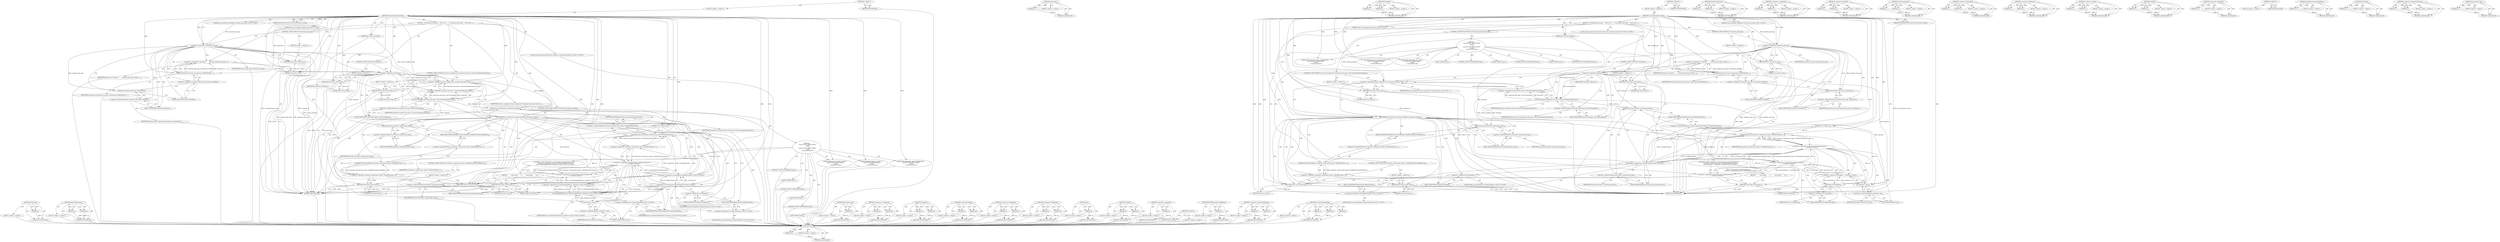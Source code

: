 digraph "url.IsSameOriginWith" {
vulnerable_200 [label=<(METHOD,url)>];
vulnerable_201 [label=<(PARAM,p1)>];
vulnerable_202 [label=<(BLOCK,&lt;empty&gt;,&lt;empty&gt;)>];
vulnerable_203 [label=<(METHOD_RETURN,ANY)>];
vulnerable_153 [label=<(METHOD,extensions)>];
vulnerable_154 [label=<(PARAM,p1)>];
vulnerable_155 [label=<(BLOCK,&lt;empty&gt;,&lt;empty&gt;)>];
vulnerable_156 [label=<(METHOD_RETURN,ANY)>];
vulnerable_177 [label=<(METHOD,SchemeIs)>];
vulnerable_178 [label=<(PARAM,p1)>];
vulnerable_179 [label=<(PARAM,p2)>];
vulnerable_180 [label=<(BLOCK,&lt;empty&gt;,&lt;empty&gt;)>];
vulnerable_181 [label=<(METHOD_RETURN,ANY)>];
vulnerable_6 [label=<(METHOD,&lt;global&gt;)<SUB>1</SUB>>];
vulnerable_7 [label=<(BLOCK,&lt;empty&gt;,&lt;empty&gt;)<SUB>1</SUB>>];
vulnerable_8 [label=<(METHOD,CanExtensionAccessURL)<SUB>1</SUB>>];
vulnerable_9 [label="<(PARAM,const extensions::InfoMap* extension_info_map)<SUB>2</SUB>>"];
vulnerable_10 [label="<(PARAM,const std::string&amp; extension_id)<SUB>3</SUB>>"];
vulnerable_11 [label=<(PARAM,const GURL&amp; url)<SUB>4</SUB>>];
vulnerable_12 [label=<(PARAM,bool crosses_incognito)<SUB>5</SUB>>];
vulnerable_13 [label=<(PARAM,HostPermissionsCheck host_permissions_check)<SUB>6</SUB>>];
vulnerable_14 [label=<(BLOCK,{
  if (!extension_info_map)
    return true;

...,{
  if (!extension_info_map)
    return true;

...)<SUB>6</SUB>>];
vulnerable_15 [label=<(CONTROL_STRUCTURE,IF,if (!extension_info_map))<SUB>7</SUB>>];
vulnerable_16 [label=<(&lt;operator&gt;.logicalNot,!extension_info_map)<SUB>7</SUB>>];
vulnerable_17 [label=<(IDENTIFIER,extension_info_map,!extension_info_map)<SUB>7</SUB>>];
vulnerable_18 [label=<(BLOCK,&lt;empty&gt;,&lt;empty&gt;)<SUB>8</SUB>>];
vulnerable_19 [label=<(RETURN,return true;,return true;)<SUB>8</SUB>>];
vulnerable_20 [label=<(LITERAL,true,return true;)<SUB>8</SUB>>];
vulnerable_21 [label="<(LOCAL,const extensions.Extension* extension: extensions.Extension*)<SUB>10</SUB>>"];
vulnerable_22 [label=<(&lt;operator&gt;.assignment,* extension =
      extension_info_map-&gt;extensi...)<SUB>10</SUB>>];
vulnerable_23 [label=<(IDENTIFIER,extension,* extension =
      extension_info_map-&gt;extensi...)<SUB>10</SUB>>];
vulnerable_24 [label=<(GetByID,extension_info_map-&gt;extensions().GetByID(extens...)<SUB>11</SUB>>];
vulnerable_25 [label=<(&lt;operator&gt;.fieldAccess,extension_info_map-&gt;extensions().GetByID)<SUB>11</SUB>>];
vulnerable_26 [label=<(extensions,extension_info_map-&gt;extensions())<SUB>11</SUB>>];
vulnerable_27 [label=<(&lt;operator&gt;.indirectFieldAccess,extension_info_map-&gt;extensions)<SUB>11</SUB>>];
vulnerable_28 [label=<(IDENTIFIER,extension_info_map,extension_info_map-&gt;extensions())<SUB>11</SUB>>];
vulnerable_29 [label=<(FIELD_IDENTIFIER,extensions,extensions)<SUB>11</SUB>>];
vulnerable_30 [label=<(FIELD_IDENTIFIER,GetByID,GetByID)<SUB>11</SUB>>];
vulnerable_31 [label=<(IDENTIFIER,extension_id,extension_info_map-&gt;extensions().GetByID(extens...)<SUB>11</SUB>>];
vulnerable_32 [label=<(CONTROL_STRUCTURE,IF,if (!extension))<SUB>12</SUB>>];
vulnerable_33 [label=<(&lt;operator&gt;.logicalNot,!extension)<SUB>12</SUB>>];
vulnerable_34 [label=<(IDENTIFIER,extension,!extension)<SUB>12</SUB>>];
vulnerable_35 [label=<(BLOCK,&lt;empty&gt;,&lt;empty&gt;)<SUB>13</SUB>>];
vulnerable_36 [label=<(RETURN,return false;,return false;)<SUB>13</SUB>>];
vulnerable_37 [label=<(LITERAL,false,return false;)<SUB>13</SUB>>];
vulnerable_38 [label=<(CONTROL_STRUCTURE,IF,if (crosses_incognito &amp;&amp; !extension_info_map-&gt;CanCrossIncognito(extension)))<SUB>15</SUB>>];
vulnerable_39 [label=<(&lt;operator&gt;.logicalAnd,crosses_incognito &amp;&amp; !extension_info_map-&gt;CanCr...)<SUB>15</SUB>>];
vulnerable_40 [label=<(IDENTIFIER,crosses_incognito,crosses_incognito &amp;&amp; !extension_info_map-&gt;CanCr...)<SUB>15</SUB>>];
vulnerable_41 [label=<(&lt;operator&gt;.logicalNot,!extension_info_map-&gt;CanCrossIncognito(extension))<SUB>15</SUB>>];
vulnerable_42 [label=<(CanCrossIncognito,extension_info_map-&gt;CanCrossIncognito(extension))<SUB>15</SUB>>];
vulnerable_43 [label=<(&lt;operator&gt;.indirectFieldAccess,extension_info_map-&gt;CanCrossIncognito)<SUB>15</SUB>>];
vulnerable_44 [label=<(IDENTIFIER,extension_info_map,extension_info_map-&gt;CanCrossIncognito(extension))<SUB>15</SUB>>];
vulnerable_45 [label=<(FIELD_IDENTIFIER,CanCrossIncognito,CanCrossIncognito)<SUB>15</SUB>>];
vulnerable_46 [label=<(IDENTIFIER,extension,extension_info_map-&gt;CanCrossIncognito(extension))<SUB>15</SUB>>];
vulnerable_47 [label=<(BLOCK,&lt;empty&gt;,&lt;empty&gt;)<SUB>16</SUB>>];
vulnerable_48 [label=<(RETURN,return false;,return false;)<SUB>16</SUB>>];
vulnerable_49 [label=<(LITERAL,false,return false;)<SUB>16</SUB>>];
vulnerable_50 [label=<(CONTROL_STRUCTURE,SWITCH,switch(host_permissions_check))<SUB>18</SUB>>];
vulnerable_51 [label=<(IDENTIFIER,host_permissions_check,switch(host_permissions_check))<SUB>18</SUB>>];
vulnerable_52 [label="<(BLOCK,{
    case DO_NOT_CHECK_HOST:
      break;
    ...,{
    case DO_NOT_CHECK_HOST:
      break;
    ...)<SUB>18</SUB>>"];
vulnerable_53 [label=<(JUMP_TARGET,case)<SUB>19</SUB>>];
vulnerable_54 [label="<(IDENTIFIER,DO_NOT_CHECK_HOST,{
    case DO_NOT_CHECK_HOST:
      break;
    ...)<SUB>19</SUB>>"];
vulnerable_55 [label=<(CONTROL_STRUCTURE,BREAK,break;)<SUB>20</SUB>>];
vulnerable_56 [label=<(JUMP_TARGET,case)<SUB>21</SUB>>];
vulnerable_57 [label="<(IDENTIFIER,REQUIRE_HOST_PERMISSION,{
    case DO_NOT_CHECK_HOST:
      break;
    ...)<SUB>21</SUB>>"];
vulnerable_58 [label="<(CONTROL_STRUCTURE,IF,if (!((url.SchemeIs(url::kAboutScheme) ||
             extension-&gt;permissions_data()-&gt;HasHostPermission(url) ||
             url.GetOrigin() == extension-&gt;url()))))<SUB>22</SUB>>"];
vulnerable_59 [label="<(&lt;operator&gt;.logicalNot,!((url.SchemeIs(url::kAboutScheme) ||
         ...)<SUB>22</SUB>>"];
vulnerable_60 [label="<(&lt;operator&gt;.logicalOr,url.SchemeIs(url::kAboutScheme) ||
            ...)<SUB>22</SUB>>"];
vulnerable_61 [label="<(&lt;operator&gt;.logicalOr,url.SchemeIs(url::kAboutScheme) ||
            ...)<SUB>22</SUB>>"];
vulnerable_62 [label="<(SchemeIs,url.SchemeIs(url::kAboutScheme))<SUB>22</SUB>>"];
vulnerable_63 [label=<(&lt;operator&gt;.fieldAccess,url.SchemeIs)<SUB>22</SUB>>];
vulnerable_64 [label="<(IDENTIFIER,url,url.SchemeIs(url::kAboutScheme))<SUB>22</SUB>>"];
vulnerable_65 [label=<(FIELD_IDENTIFIER,SchemeIs,SchemeIs)<SUB>22</SUB>>];
vulnerable_66 [label="<(&lt;operator&gt;.fieldAccess,url::kAboutScheme)<SUB>22</SUB>>"];
vulnerable_67 [label="<(IDENTIFIER,url,url.SchemeIs(url::kAboutScheme))<SUB>22</SUB>>"];
vulnerable_68 [label=<(FIELD_IDENTIFIER,kAboutScheme,kAboutScheme)<SUB>22</SUB>>];
vulnerable_69 [label=<(HasHostPermission,extension-&gt;permissions_data()-&gt;HasHostPermissio...)<SUB>23</SUB>>];
vulnerable_70 [label=<(&lt;operator&gt;.indirectFieldAccess,extension-&gt;permissions_data()-&gt;HasHostPermission)<SUB>23</SUB>>];
vulnerable_71 [label=<(permissions_data,extension-&gt;permissions_data())<SUB>23</SUB>>];
vulnerable_72 [label=<(&lt;operator&gt;.indirectFieldAccess,extension-&gt;permissions_data)<SUB>23</SUB>>];
vulnerable_73 [label=<(IDENTIFIER,extension,extension-&gt;permissions_data())<SUB>23</SUB>>];
vulnerable_74 [label=<(FIELD_IDENTIFIER,permissions_data,permissions_data)<SUB>23</SUB>>];
vulnerable_75 [label=<(FIELD_IDENTIFIER,HasHostPermission,HasHostPermission)<SUB>23</SUB>>];
vulnerable_76 [label=<(IDENTIFIER,url,extension-&gt;permissions_data()-&gt;HasHostPermissio...)<SUB>23</SUB>>];
vulnerable_77 [label=<(&lt;operator&gt;.equals,url.GetOrigin() == extension-&gt;url())<SUB>24</SUB>>];
vulnerable_78 [label=<(GetOrigin,url.GetOrigin())<SUB>24</SUB>>];
vulnerable_79 [label=<(&lt;operator&gt;.fieldAccess,url.GetOrigin)<SUB>24</SUB>>];
vulnerable_80 [label=<(IDENTIFIER,url,url.GetOrigin())<SUB>24</SUB>>];
vulnerable_81 [label=<(FIELD_IDENTIFIER,GetOrigin,GetOrigin)<SUB>24</SUB>>];
vulnerable_82 [label=<(url,extension-&gt;url())<SUB>24</SUB>>];
vulnerable_83 [label=<(&lt;operator&gt;.indirectFieldAccess,extension-&gt;url)<SUB>24</SUB>>];
vulnerable_84 [label=<(IDENTIFIER,extension,extension-&gt;url())<SUB>24</SUB>>];
vulnerable_85 [label=<(FIELD_IDENTIFIER,url,url)<SUB>24</SUB>>];
vulnerable_86 [label=<(BLOCK,{
         return false;
       },{
         return false;
       })<SUB>24</SUB>>];
vulnerable_87 [label=<(RETURN,return false;,return false;)<SUB>25</SUB>>];
vulnerable_88 [label=<(LITERAL,false,return false;)<SUB>25</SUB>>];
vulnerable_89 [label=<(CONTROL_STRUCTURE,BREAK,break;)<SUB>27</SUB>>];
vulnerable_90 [label=<(JUMP_TARGET,case)<SUB>28</SUB>>];
vulnerable_91 [label="<(IDENTIFIER,REQUIRE_ALL_URLS,{
    case DO_NOT_CHECK_HOST:
      break;
    ...)<SUB>28</SUB>>"];
vulnerable_92 [label=<(CONTROL_STRUCTURE,IF,if (!extension-&gt;permissions_data()-&gt;HasEffectiveAccessToAllHosts()))<SUB>29</SUB>>];
vulnerable_93 [label=<(&lt;operator&gt;.logicalNot,!extension-&gt;permissions_data()-&gt;HasEffectiveAcc...)<SUB>29</SUB>>];
vulnerable_94 [label=<(HasEffectiveAccessToAllHosts,extension-&gt;permissions_data()-&gt;HasEffectiveAcce...)<SUB>29</SUB>>];
vulnerable_95 [label=<(&lt;operator&gt;.indirectFieldAccess,extension-&gt;permissions_data()-&gt;HasEffectiveAcce...)<SUB>29</SUB>>];
vulnerable_96 [label=<(permissions_data,extension-&gt;permissions_data())<SUB>29</SUB>>];
vulnerable_97 [label=<(&lt;operator&gt;.indirectFieldAccess,extension-&gt;permissions_data)<SUB>29</SUB>>];
vulnerable_98 [label=<(IDENTIFIER,extension,extension-&gt;permissions_data())<SUB>29</SUB>>];
vulnerable_99 [label=<(FIELD_IDENTIFIER,permissions_data,permissions_data)<SUB>29</SUB>>];
vulnerable_100 [label=<(FIELD_IDENTIFIER,HasEffectiveAccessToAllHosts,HasEffectiveAccessToAllHosts)<SUB>29</SUB>>];
vulnerable_101 [label=<(BLOCK,&lt;empty&gt;,&lt;empty&gt;)<SUB>30</SUB>>];
vulnerable_102 [label=<(RETURN,return false;,return false;)<SUB>30</SUB>>];
vulnerable_103 [label=<(LITERAL,false,return false;)<SUB>30</SUB>>];
vulnerable_104 [label=<(CONTROL_STRUCTURE,BREAK,break;)<SUB>31</SUB>>];
vulnerable_105 [label=<(RETURN,return true;,return true;)<SUB>34</SUB>>];
vulnerable_106 [label=<(LITERAL,true,return true;)<SUB>34</SUB>>];
vulnerable_107 [label=<(METHOD_RETURN,bool)<SUB>1</SUB>>];
vulnerable_109 [label=<(METHOD_RETURN,ANY)<SUB>1</SUB>>];
vulnerable_182 [label=<(METHOD,HasHostPermission)>];
vulnerable_183 [label=<(PARAM,p1)>];
vulnerable_184 [label=<(PARAM,p2)>];
vulnerable_185 [label=<(BLOCK,&lt;empty&gt;,&lt;empty&gt;)>];
vulnerable_186 [label=<(METHOD_RETURN,ANY)>];
vulnerable_138 [label=<(METHOD,&lt;operator&gt;.assignment)>];
vulnerable_139 [label=<(PARAM,p1)>];
vulnerable_140 [label=<(PARAM,p2)>];
vulnerable_141 [label=<(BLOCK,&lt;empty&gt;,&lt;empty&gt;)>];
vulnerable_142 [label=<(METHOD_RETURN,ANY)>];
vulnerable_172 [label=<(METHOD,&lt;operator&gt;.logicalOr)>];
vulnerable_173 [label=<(PARAM,p1)>];
vulnerable_174 [label=<(PARAM,p2)>];
vulnerable_175 [label=<(BLOCK,&lt;empty&gt;,&lt;empty&gt;)>];
vulnerable_176 [label=<(METHOD_RETURN,ANY)>];
vulnerable_167 [label=<(METHOD,CanCrossIncognito)>];
vulnerable_168 [label=<(PARAM,p1)>];
vulnerable_169 [label=<(PARAM,p2)>];
vulnerable_170 [label=<(BLOCK,&lt;empty&gt;,&lt;empty&gt;)>];
vulnerable_171 [label=<(METHOD_RETURN,ANY)>];
vulnerable_162 [label=<(METHOD,&lt;operator&gt;.logicalAnd)>];
vulnerable_163 [label=<(PARAM,p1)>];
vulnerable_164 [label=<(PARAM,p2)>];
vulnerable_165 [label=<(BLOCK,&lt;empty&gt;,&lt;empty&gt;)>];
vulnerable_166 [label=<(METHOD_RETURN,ANY)>];
vulnerable_148 [label=<(METHOD,&lt;operator&gt;.fieldAccess)>];
vulnerable_149 [label=<(PARAM,p1)>];
vulnerable_150 [label=<(PARAM,p2)>];
vulnerable_151 [label=<(BLOCK,&lt;empty&gt;,&lt;empty&gt;)>];
vulnerable_152 [label=<(METHOD_RETURN,ANY)>];
vulnerable_191 [label=<(METHOD,&lt;operator&gt;.equals)>];
vulnerable_192 [label=<(PARAM,p1)>];
vulnerable_193 [label=<(PARAM,p2)>];
vulnerable_194 [label=<(BLOCK,&lt;empty&gt;,&lt;empty&gt;)>];
vulnerable_195 [label=<(METHOD_RETURN,ANY)>];
vulnerable_143 [label=<(METHOD,GetByID)>];
vulnerable_144 [label=<(PARAM,p1)>];
vulnerable_145 [label=<(PARAM,p2)>];
vulnerable_146 [label=<(BLOCK,&lt;empty&gt;,&lt;empty&gt;)>];
vulnerable_147 [label=<(METHOD_RETURN,ANY)>];
vulnerable_134 [label=<(METHOD,&lt;operator&gt;.logicalNot)>];
vulnerable_135 [label=<(PARAM,p1)>];
vulnerable_136 [label=<(BLOCK,&lt;empty&gt;,&lt;empty&gt;)>];
vulnerable_137 [label=<(METHOD_RETURN,ANY)>];
vulnerable_128 [label=<(METHOD,&lt;global&gt;)<SUB>1</SUB>>];
vulnerable_129 [label=<(BLOCK,&lt;empty&gt;,&lt;empty&gt;)>];
vulnerable_130 [label=<(METHOD_RETURN,ANY)>];
vulnerable_204 [label=<(METHOD,HasEffectiveAccessToAllHosts)>];
vulnerable_205 [label=<(PARAM,p1)>];
vulnerable_206 [label=<(BLOCK,&lt;empty&gt;,&lt;empty&gt;)>];
vulnerable_207 [label=<(METHOD_RETURN,ANY)>];
vulnerable_196 [label=<(METHOD,GetOrigin)>];
vulnerable_197 [label=<(PARAM,p1)>];
vulnerable_198 [label=<(BLOCK,&lt;empty&gt;,&lt;empty&gt;)>];
vulnerable_199 [label=<(METHOD_RETURN,ANY)>];
vulnerable_157 [label=<(METHOD,&lt;operator&gt;.indirectFieldAccess)>];
vulnerable_158 [label=<(PARAM,p1)>];
vulnerable_159 [label=<(PARAM,p2)>];
vulnerable_160 [label=<(BLOCK,&lt;empty&gt;,&lt;empty&gt;)>];
vulnerable_161 [label=<(METHOD_RETURN,ANY)>];
vulnerable_187 [label=<(METHOD,permissions_data)>];
vulnerable_188 [label=<(PARAM,p1)>];
vulnerable_189 [label=<(BLOCK,&lt;empty&gt;,&lt;empty&gt;)>];
vulnerable_190 [label=<(METHOD_RETURN,ANY)>];
fixed_155 [label=<(METHOD,extensions)>];
fixed_156 [label=<(PARAM,p1)>];
fixed_157 [label=<(BLOCK,&lt;empty&gt;,&lt;empty&gt;)>];
fixed_158 [label=<(METHOD_RETURN,ANY)>];
fixed_179 [label=<(METHOD,HasHostPermission)>];
fixed_180 [label=<(PARAM,p1)>];
fixed_181 [label=<(PARAM,p2)>];
fixed_182 [label=<(BLOCK,&lt;empty&gt;,&lt;empty&gt;)>];
fixed_183 [label=<(METHOD_RETURN,ANY)>];
fixed_6 [label=<(METHOD,&lt;global&gt;)<SUB>1</SUB>>];
fixed_7 [label=<(BLOCK,&lt;empty&gt;,&lt;empty&gt;)<SUB>1</SUB>>];
fixed_8 [label=<(METHOD,CanExtensionAccessURL)<SUB>1</SUB>>];
fixed_9 [label="<(PARAM,const extensions::InfoMap* extension_info_map)<SUB>2</SUB>>"];
fixed_10 [label="<(PARAM,const std::string&amp; extension_id)<SUB>3</SUB>>"];
fixed_11 [label=<(PARAM,const GURL&amp; url)<SUB>4</SUB>>];
fixed_12 [label=<(PARAM,bool crosses_incognito)<SUB>5</SUB>>];
fixed_13 [label=<(PARAM,HostPermissionsCheck host_permissions_check)<SUB>6</SUB>>];
fixed_14 [label=<(BLOCK,{
  if (!extension_info_map)
    return true;

...,{
  if (!extension_info_map)
    return true;

...)<SUB>6</SUB>>];
fixed_15 [label=<(CONTROL_STRUCTURE,IF,if (!extension_info_map))<SUB>7</SUB>>];
fixed_16 [label=<(&lt;operator&gt;.logicalNot,!extension_info_map)<SUB>7</SUB>>];
fixed_17 [label=<(IDENTIFIER,extension_info_map,!extension_info_map)<SUB>7</SUB>>];
fixed_18 [label=<(BLOCK,&lt;empty&gt;,&lt;empty&gt;)<SUB>8</SUB>>];
fixed_19 [label=<(RETURN,return true;,return true;)<SUB>8</SUB>>];
fixed_20 [label=<(LITERAL,true,return true;)<SUB>8</SUB>>];
fixed_21 [label="<(LOCAL,const extensions.Extension* extension: extensions.Extension*)<SUB>10</SUB>>"];
fixed_22 [label=<(&lt;operator&gt;.assignment,* extension =
      extension_info_map-&gt;extensi...)<SUB>10</SUB>>];
fixed_23 [label=<(IDENTIFIER,extension,* extension =
      extension_info_map-&gt;extensi...)<SUB>10</SUB>>];
fixed_24 [label=<(GetByID,extension_info_map-&gt;extensions().GetByID(extens...)<SUB>11</SUB>>];
fixed_25 [label=<(&lt;operator&gt;.fieldAccess,extension_info_map-&gt;extensions().GetByID)<SUB>11</SUB>>];
fixed_26 [label=<(extensions,extension_info_map-&gt;extensions())<SUB>11</SUB>>];
fixed_27 [label=<(&lt;operator&gt;.indirectFieldAccess,extension_info_map-&gt;extensions)<SUB>11</SUB>>];
fixed_28 [label=<(IDENTIFIER,extension_info_map,extension_info_map-&gt;extensions())<SUB>11</SUB>>];
fixed_29 [label=<(FIELD_IDENTIFIER,extensions,extensions)<SUB>11</SUB>>];
fixed_30 [label=<(FIELD_IDENTIFIER,GetByID,GetByID)<SUB>11</SUB>>];
fixed_31 [label=<(IDENTIFIER,extension_id,extension_info_map-&gt;extensions().GetByID(extens...)<SUB>11</SUB>>];
fixed_32 [label=<(CONTROL_STRUCTURE,IF,if (!extension))<SUB>12</SUB>>];
fixed_33 [label=<(&lt;operator&gt;.logicalNot,!extension)<SUB>12</SUB>>];
fixed_34 [label=<(IDENTIFIER,extension,!extension)<SUB>12</SUB>>];
fixed_35 [label=<(BLOCK,&lt;empty&gt;,&lt;empty&gt;)<SUB>13</SUB>>];
fixed_36 [label=<(RETURN,return false;,return false;)<SUB>13</SUB>>];
fixed_37 [label=<(LITERAL,false,return false;)<SUB>13</SUB>>];
fixed_38 [label=<(CONTROL_STRUCTURE,IF,if (crosses_incognito &amp;&amp; !extension_info_map-&gt;CanCrossIncognito(extension)))<SUB>15</SUB>>];
fixed_39 [label=<(&lt;operator&gt;.logicalAnd,crosses_incognito &amp;&amp; !extension_info_map-&gt;CanCr...)<SUB>15</SUB>>];
fixed_40 [label=<(IDENTIFIER,crosses_incognito,crosses_incognito &amp;&amp; !extension_info_map-&gt;CanCr...)<SUB>15</SUB>>];
fixed_41 [label=<(&lt;operator&gt;.logicalNot,!extension_info_map-&gt;CanCrossIncognito(extension))<SUB>15</SUB>>];
fixed_42 [label=<(CanCrossIncognito,extension_info_map-&gt;CanCrossIncognito(extension))<SUB>15</SUB>>];
fixed_43 [label=<(&lt;operator&gt;.indirectFieldAccess,extension_info_map-&gt;CanCrossIncognito)<SUB>15</SUB>>];
fixed_44 [label=<(IDENTIFIER,extension_info_map,extension_info_map-&gt;CanCrossIncognito(extension))<SUB>15</SUB>>];
fixed_45 [label=<(FIELD_IDENTIFIER,CanCrossIncognito,CanCrossIncognito)<SUB>15</SUB>>];
fixed_46 [label=<(IDENTIFIER,extension,extension_info_map-&gt;CanCrossIncognito(extension))<SUB>15</SUB>>];
fixed_47 [label=<(BLOCK,&lt;empty&gt;,&lt;empty&gt;)<SUB>16</SUB>>];
fixed_48 [label=<(RETURN,return false;,return false;)<SUB>16</SUB>>];
fixed_49 [label=<(LITERAL,false,return false;)<SUB>16</SUB>>];
fixed_50 [label=<(CONTROL_STRUCTURE,SWITCH,switch(host_permissions_check))<SUB>18</SUB>>];
fixed_51 [label=<(IDENTIFIER,host_permissions_check,switch(host_permissions_check))<SUB>18</SUB>>];
fixed_52 [label="<(BLOCK,{
    case DO_NOT_CHECK_HOST:
      break;
    ...,{
    case DO_NOT_CHECK_HOST:
      break;
    ...)<SUB>18</SUB>>"];
fixed_53 [label=<(JUMP_TARGET,case)<SUB>19</SUB>>];
fixed_54 [label="<(IDENTIFIER,DO_NOT_CHECK_HOST,{
    case DO_NOT_CHECK_HOST:
      break;
    ...)<SUB>19</SUB>>"];
fixed_55 [label=<(CONTROL_STRUCTURE,BREAK,break;)<SUB>20</SUB>>];
fixed_56 [label=<(JUMP_TARGET,case)<SUB>21</SUB>>];
fixed_57 [label="<(IDENTIFIER,REQUIRE_HOST_PERMISSION,{
    case DO_NOT_CHECK_HOST:
      break;
    ...)<SUB>21</SUB>>"];
fixed_58 [label="<(CONTROL_STRUCTURE,IF,if (!url.SchemeIs(url::kAboutScheme) &amp;&amp;
          !extension-&gt;permissions_data()-&gt;HasHostPermission(url) &amp;&amp;
          !url::IsSameOriginWith(url, extension-&gt;url())))<SUB>22</SUB>>"];
fixed_59 [label="<(&lt;operator&gt;.logicalAnd,!url.SchemeIs(url::kAboutScheme) &amp;&amp;
          !...)<SUB>22</SUB>>"];
fixed_60 [label="<(&lt;operator&gt;.logicalAnd,!url.SchemeIs(url::kAboutScheme) &amp;&amp;
          !...)<SUB>22</SUB>>"];
fixed_61 [label="<(&lt;operator&gt;.logicalNot,!url.SchemeIs(url::kAboutScheme))<SUB>22</SUB>>"];
fixed_62 [label="<(SchemeIs,url.SchemeIs(url::kAboutScheme))<SUB>22</SUB>>"];
fixed_63 [label=<(&lt;operator&gt;.fieldAccess,url.SchemeIs)<SUB>22</SUB>>];
fixed_64 [label="<(IDENTIFIER,url,url.SchemeIs(url::kAboutScheme))<SUB>22</SUB>>"];
fixed_65 [label=<(FIELD_IDENTIFIER,SchemeIs,SchemeIs)<SUB>22</SUB>>];
fixed_66 [label="<(&lt;operator&gt;.fieldAccess,url::kAboutScheme)<SUB>22</SUB>>"];
fixed_67 [label="<(IDENTIFIER,url,url.SchemeIs(url::kAboutScheme))<SUB>22</SUB>>"];
fixed_68 [label=<(FIELD_IDENTIFIER,kAboutScheme,kAboutScheme)<SUB>22</SUB>>];
fixed_69 [label=<(&lt;operator&gt;.logicalNot,!extension-&gt;permissions_data()-&gt;HasHostPermissi...)<SUB>23</SUB>>];
fixed_70 [label=<(HasHostPermission,extension-&gt;permissions_data()-&gt;HasHostPermissio...)<SUB>23</SUB>>];
fixed_71 [label=<(&lt;operator&gt;.indirectFieldAccess,extension-&gt;permissions_data()-&gt;HasHostPermission)<SUB>23</SUB>>];
fixed_72 [label=<(permissions_data,extension-&gt;permissions_data())<SUB>23</SUB>>];
fixed_73 [label=<(&lt;operator&gt;.indirectFieldAccess,extension-&gt;permissions_data)<SUB>23</SUB>>];
fixed_74 [label=<(IDENTIFIER,extension,extension-&gt;permissions_data())<SUB>23</SUB>>];
fixed_75 [label=<(FIELD_IDENTIFIER,permissions_data,permissions_data)<SUB>23</SUB>>];
fixed_76 [label=<(FIELD_IDENTIFIER,HasHostPermission,HasHostPermission)<SUB>23</SUB>>];
fixed_77 [label=<(IDENTIFIER,url,extension-&gt;permissions_data()-&gt;HasHostPermissio...)<SUB>23</SUB>>];
fixed_78 [label="<(&lt;operator&gt;.logicalNot,!url::IsSameOriginWith(url, extension-&gt;url()))<SUB>24</SUB>>"];
fixed_79 [label="<(url.IsSameOriginWith,url::IsSameOriginWith(url, extension-&gt;url()))<SUB>24</SUB>>"];
fixed_80 [label="<(&lt;operator&gt;.fieldAccess,url::IsSameOriginWith)<SUB>24</SUB>>"];
fixed_81 [label="<(IDENTIFIER,url,url::IsSameOriginWith(url, extension-&gt;url()))<SUB>24</SUB>>"];
fixed_82 [label=<(FIELD_IDENTIFIER,IsSameOriginWith,IsSameOriginWith)<SUB>24</SUB>>];
fixed_83 [label="<(IDENTIFIER,url,url::IsSameOriginWith(url, extension-&gt;url()))<SUB>24</SUB>>"];
fixed_84 [label=<(url,extension-&gt;url())<SUB>24</SUB>>];
fixed_85 [label=<(&lt;operator&gt;.indirectFieldAccess,extension-&gt;url)<SUB>24</SUB>>];
fixed_86 [label=<(IDENTIFIER,extension,extension-&gt;url())<SUB>24</SUB>>];
fixed_87 [label=<(FIELD_IDENTIFIER,url,url)<SUB>24</SUB>>];
fixed_88 [label=<(BLOCK,{
         return false;
       },{
         return false;
       })<SUB>24</SUB>>];
fixed_89 [label=<(RETURN,return false;,return false;)<SUB>25</SUB>>];
fixed_90 [label=<(LITERAL,false,return false;)<SUB>25</SUB>>];
fixed_91 [label=<(CONTROL_STRUCTURE,BREAK,break;)<SUB>27</SUB>>];
fixed_92 [label=<(JUMP_TARGET,case)<SUB>28</SUB>>];
fixed_93 [label="<(IDENTIFIER,REQUIRE_ALL_URLS,{
    case DO_NOT_CHECK_HOST:
      break;
    ...)<SUB>28</SUB>>"];
fixed_94 [label=<(CONTROL_STRUCTURE,IF,if (!extension-&gt;permissions_data()-&gt;HasEffectiveAccessToAllHosts()))<SUB>29</SUB>>];
fixed_95 [label=<(&lt;operator&gt;.logicalNot,!extension-&gt;permissions_data()-&gt;HasEffectiveAcc...)<SUB>29</SUB>>];
fixed_96 [label=<(HasEffectiveAccessToAllHosts,extension-&gt;permissions_data()-&gt;HasEffectiveAcce...)<SUB>29</SUB>>];
fixed_97 [label=<(&lt;operator&gt;.indirectFieldAccess,extension-&gt;permissions_data()-&gt;HasEffectiveAcce...)<SUB>29</SUB>>];
fixed_98 [label=<(permissions_data,extension-&gt;permissions_data())<SUB>29</SUB>>];
fixed_99 [label=<(&lt;operator&gt;.indirectFieldAccess,extension-&gt;permissions_data)<SUB>29</SUB>>];
fixed_100 [label=<(IDENTIFIER,extension,extension-&gt;permissions_data())<SUB>29</SUB>>];
fixed_101 [label=<(FIELD_IDENTIFIER,permissions_data,permissions_data)<SUB>29</SUB>>];
fixed_102 [label=<(FIELD_IDENTIFIER,HasEffectiveAccessToAllHosts,HasEffectiveAccessToAllHosts)<SUB>29</SUB>>];
fixed_103 [label=<(BLOCK,&lt;empty&gt;,&lt;empty&gt;)<SUB>30</SUB>>];
fixed_104 [label=<(RETURN,return false;,return false;)<SUB>30</SUB>>];
fixed_105 [label=<(LITERAL,false,return false;)<SUB>30</SUB>>];
fixed_106 [label=<(CONTROL_STRUCTURE,BREAK,break;)<SUB>31</SUB>>];
fixed_107 [label=<(RETURN,return true;,return true;)<SUB>34</SUB>>];
fixed_108 [label=<(LITERAL,true,return true;)<SUB>34</SUB>>];
fixed_109 [label=<(METHOD_RETURN,bool)<SUB>1</SUB>>];
fixed_111 [label=<(METHOD_RETURN,ANY)<SUB>1</SUB>>];
fixed_184 [label=<(METHOD,permissions_data)>];
fixed_185 [label=<(PARAM,p1)>];
fixed_186 [label=<(BLOCK,&lt;empty&gt;,&lt;empty&gt;)>];
fixed_187 [label=<(METHOD_RETURN,ANY)>];
fixed_140 [label=<(METHOD,&lt;operator&gt;.assignment)>];
fixed_141 [label=<(PARAM,p1)>];
fixed_142 [label=<(PARAM,p2)>];
fixed_143 [label=<(BLOCK,&lt;empty&gt;,&lt;empty&gt;)>];
fixed_144 [label=<(METHOD_RETURN,ANY)>];
fixed_174 [label=<(METHOD,SchemeIs)>];
fixed_175 [label=<(PARAM,p1)>];
fixed_176 [label=<(PARAM,p2)>];
fixed_177 [label=<(BLOCK,&lt;empty&gt;,&lt;empty&gt;)>];
fixed_178 [label=<(METHOD_RETURN,ANY)>];
fixed_169 [label=<(METHOD,CanCrossIncognito)>];
fixed_170 [label=<(PARAM,p1)>];
fixed_171 [label=<(PARAM,p2)>];
fixed_172 [label=<(BLOCK,&lt;empty&gt;,&lt;empty&gt;)>];
fixed_173 [label=<(METHOD_RETURN,ANY)>];
fixed_164 [label=<(METHOD,&lt;operator&gt;.logicalAnd)>];
fixed_165 [label=<(PARAM,p1)>];
fixed_166 [label=<(PARAM,p2)>];
fixed_167 [label=<(BLOCK,&lt;empty&gt;,&lt;empty&gt;)>];
fixed_168 [label=<(METHOD_RETURN,ANY)>];
fixed_150 [label=<(METHOD,&lt;operator&gt;.fieldAccess)>];
fixed_151 [label=<(PARAM,p1)>];
fixed_152 [label=<(PARAM,p2)>];
fixed_153 [label=<(BLOCK,&lt;empty&gt;,&lt;empty&gt;)>];
fixed_154 [label=<(METHOD_RETURN,ANY)>];
fixed_194 [label=<(METHOD,url)>];
fixed_195 [label=<(PARAM,p1)>];
fixed_196 [label=<(BLOCK,&lt;empty&gt;,&lt;empty&gt;)>];
fixed_197 [label=<(METHOD_RETURN,ANY)>];
fixed_145 [label=<(METHOD,GetByID)>];
fixed_146 [label=<(PARAM,p1)>];
fixed_147 [label=<(PARAM,p2)>];
fixed_148 [label=<(BLOCK,&lt;empty&gt;,&lt;empty&gt;)>];
fixed_149 [label=<(METHOD_RETURN,ANY)>];
fixed_136 [label=<(METHOD,&lt;operator&gt;.logicalNot)>];
fixed_137 [label=<(PARAM,p1)>];
fixed_138 [label=<(BLOCK,&lt;empty&gt;,&lt;empty&gt;)>];
fixed_139 [label=<(METHOD_RETURN,ANY)>];
fixed_130 [label=<(METHOD,&lt;global&gt;)<SUB>1</SUB>>];
fixed_131 [label=<(BLOCK,&lt;empty&gt;,&lt;empty&gt;)>];
fixed_132 [label=<(METHOD_RETURN,ANY)>];
fixed_198 [label=<(METHOD,HasEffectiveAccessToAllHosts)>];
fixed_199 [label=<(PARAM,p1)>];
fixed_200 [label=<(BLOCK,&lt;empty&gt;,&lt;empty&gt;)>];
fixed_201 [label=<(METHOD_RETURN,ANY)>];
fixed_159 [label=<(METHOD,&lt;operator&gt;.indirectFieldAccess)>];
fixed_160 [label=<(PARAM,p1)>];
fixed_161 [label=<(PARAM,p2)>];
fixed_162 [label=<(BLOCK,&lt;empty&gt;,&lt;empty&gt;)>];
fixed_163 [label=<(METHOD_RETURN,ANY)>];
fixed_188 [label=<(METHOD,url.IsSameOriginWith)>];
fixed_189 [label=<(PARAM,p1)>];
fixed_190 [label=<(PARAM,p2)>];
fixed_191 [label=<(PARAM,p3)>];
fixed_192 [label=<(BLOCK,&lt;empty&gt;,&lt;empty&gt;)>];
fixed_193 [label=<(METHOD_RETURN,ANY)>];
vulnerable_200 -> vulnerable_201  [key=0, label="AST: "];
vulnerable_200 -> vulnerable_201  [key=1, label="DDG: "];
vulnerable_200 -> vulnerable_202  [key=0, label="AST: "];
vulnerable_200 -> vulnerable_203  [key=0, label="AST: "];
vulnerable_200 -> vulnerable_203  [key=1, label="CFG: "];
vulnerable_201 -> vulnerable_203  [key=0, label="DDG: p1"];
vulnerable_153 -> vulnerable_154  [key=0, label="AST: "];
vulnerable_153 -> vulnerable_154  [key=1, label="DDG: "];
vulnerable_153 -> vulnerable_155  [key=0, label="AST: "];
vulnerable_153 -> vulnerable_156  [key=0, label="AST: "];
vulnerable_153 -> vulnerable_156  [key=1, label="CFG: "];
vulnerable_154 -> vulnerable_156  [key=0, label="DDG: p1"];
vulnerable_177 -> vulnerable_178  [key=0, label="AST: "];
vulnerable_177 -> vulnerable_178  [key=1, label="DDG: "];
vulnerable_177 -> vulnerable_180  [key=0, label="AST: "];
vulnerable_177 -> vulnerable_179  [key=0, label="AST: "];
vulnerable_177 -> vulnerable_179  [key=1, label="DDG: "];
vulnerable_177 -> vulnerable_181  [key=0, label="AST: "];
vulnerable_177 -> vulnerable_181  [key=1, label="CFG: "];
vulnerable_178 -> vulnerable_181  [key=0, label="DDG: p1"];
vulnerable_179 -> vulnerable_181  [key=0, label="DDG: p2"];
vulnerable_6 -> vulnerable_7  [key=0, label="AST: "];
vulnerable_6 -> vulnerable_109  [key=0, label="AST: "];
vulnerable_6 -> vulnerable_109  [key=1, label="CFG: "];
vulnerable_7 -> vulnerable_8  [key=0, label="AST: "];
vulnerable_8 -> vulnerable_9  [key=0, label="AST: "];
vulnerable_8 -> vulnerable_9  [key=1, label="DDG: "];
vulnerable_8 -> vulnerable_10  [key=0, label="AST: "];
vulnerable_8 -> vulnerable_10  [key=1, label="DDG: "];
vulnerable_8 -> vulnerable_11  [key=0, label="AST: "];
vulnerable_8 -> vulnerable_11  [key=1, label="DDG: "];
vulnerable_8 -> vulnerable_12  [key=0, label="AST: "];
vulnerable_8 -> vulnerable_12  [key=1, label="DDG: "];
vulnerable_8 -> vulnerable_13  [key=0, label="AST: "];
vulnerable_8 -> vulnerable_13  [key=1, label="DDG: "];
vulnerable_8 -> vulnerable_14  [key=0, label="AST: "];
vulnerable_8 -> vulnerable_107  [key=0, label="AST: "];
vulnerable_8 -> vulnerable_16  [key=0, label="CFG: "];
vulnerable_8 -> vulnerable_16  [key=1, label="DDG: "];
vulnerable_8 -> vulnerable_105  [key=0, label="DDG: "];
vulnerable_8 -> vulnerable_51  [key=0, label="DDG: "];
vulnerable_8 -> vulnerable_106  [key=0, label="DDG: "];
vulnerable_8 -> vulnerable_19  [key=0, label="DDG: "];
vulnerable_8 -> vulnerable_24  [key=0, label="DDG: "];
vulnerable_8 -> vulnerable_33  [key=0, label="DDG: "];
vulnerable_8 -> vulnerable_36  [key=0, label="DDG: "];
vulnerable_8 -> vulnerable_39  [key=0, label="DDG: "];
vulnerable_8 -> vulnerable_48  [key=0, label="DDG: "];
vulnerable_8 -> vulnerable_54  [key=0, label="DDG: "];
vulnerable_8 -> vulnerable_57  [key=0, label="DDG: "];
vulnerable_8 -> vulnerable_91  [key=0, label="DDG: "];
vulnerable_8 -> vulnerable_20  [key=0, label="DDG: "];
vulnerable_8 -> vulnerable_37  [key=0, label="DDG: "];
vulnerable_8 -> vulnerable_49  [key=0, label="DDG: "];
vulnerable_8 -> vulnerable_42  [key=0, label="DDG: "];
vulnerable_8 -> vulnerable_87  [key=0, label="DDG: "];
vulnerable_8 -> vulnerable_102  [key=0, label="DDG: "];
vulnerable_8 -> vulnerable_88  [key=0, label="DDG: "];
vulnerable_8 -> vulnerable_103  [key=0, label="DDG: "];
vulnerable_8 -> vulnerable_69  [key=0, label="DDG: "];
vulnerable_9 -> vulnerable_16  [key=0, label="DDG: extension_info_map"];
vulnerable_10 -> vulnerable_107  [key=0, label="DDG: extension_id"];
vulnerable_10 -> vulnerable_24  [key=0, label="DDG: extension_id"];
vulnerable_11 -> vulnerable_107  [key=0, label="DDG: url"];
vulnerable_11 -> vulnerable_62  [key=0, label="DDG: url"];
vulnerable_11 -> vulnerable_69  [key=0, label="DDG: url"];
vulnerable_11 -> vulnerable_78  [key=0, label="DDG: url"];
vulnerable_12 -> vulnerable_107  [key=0, label="DDG: crosses_incognito"];
vulnerable_12 -> vulnerable_39  [key=0, label="DDG: crosses_incognito"];
vulnerable_13 -> vulnerable_107  [key=0, label="DDG: host_permissions_check"];
vulnerable_14 -> vulnerable_15  [key=0, label="AST: "];
vulnerable_14 -> vulnerable_21  [key=0, label="AST: "];
vulnerable_14 -> vulnerable_22  [key=0, label="AST: "];
vulnerable_14 -> vulnerable_32  [key=0, label="AST: "];
vulnerable_14 -> vulnerable_38  [key=0, label="AST: "];
vulnerable_14 -> vulnerable_50  [key=0, label="AST: "];
vulnerable_14 -> vulnerable_105  [key=0, label="AST: "];
vulnerable_15 -> vulnerable_16  [key=0, label="AST: "];
vulnerable_15 -> vulnerable_18  [key=0, label="AST: "];
vulnerable_16 -> vulnerable_17  [key=0, label="AST: "];
vulnerable_16 -> vulnerable_19  [key=0, label="CFG: "];
vulnerable_16 -> vulnerable_19  [key=1, label="CDG: "];
vulnerable_16 -> vulnerable_29  [key=0, label="CFG: "];
vulnerable_16 -> vulnerable_29  [key=1, label="CDG: "];
vulnerable_16 -> vulnerable_107  [key=0, label="DDG: extension_info_map"];
vulnerable_16 -> vulnerable_107  [key=1, label="DDG: !extension_info_map"];
vulnerable_16 -> vulnerable_26  [key=0, label="DDG: extension_info_map"];
vulnerable_16 -> vulnerable_26  [key=1, label="CDG: "];
vulnerable_16 -> vulnerable_42  [key=0, label="DDG: extension_info_map"];
vulnerable_16 -> vulnerable_30  [key=0, label="CDG: "];
vulnerable_16 -> vulnerable_25  [key=0, label="CDG: "];
vulnerable_16 -> vulnerable_22  [key=0, label="CDG: "];
vulnerable_16 -> vulnerable_27  [key=0, label="CDG: "];
vulnerable_16 -> vulnerable_24  [key=0, label="CDG: "];
vulnerable_16 -> vulnerable_33  [key=0, label="CDG: "];
vulnerable_18 -> vulnerable_19  [key=0, label="AST: "];
vulnerable_19 -> vulnerable_20  [key=0, label="AST: "];
vulnerable_19 -> vulnerable_107  [key=0, label="CFG: "];
vulnerable_19 -> vulnerable_107  [key=1, label="DDG: &lt;RET&gt;"];
vulnerable_20 -> vulnerable_19  [key=0, label="DDG: true"];
vulnerable_22 -> vulnerable_23  [key=0, label="AST: "];
vulnerable_22 -> vulnerable_24  [key=0, label="AST: "];
vulnerable_22 -> vulnerable_33  [key=0, label="CFG: "];
vulnerable_22 -> vulnerable_33  [key=1, label="DDG: extension"];
vulnerable_24 -> vulnerable_25  [key=0, label="AST: "];
vulnerable_24 -> vulnerable_31  [key=0, label="AST: "];
vulnerable_24 -> vulnerable_22  [key=0, label="CFG: "];
vulnerable_24 -> vulnerable_22  [key=1, label="DDG: extension_info_map-&gt;extensions().GetByID"];
vulnerable_24 -> vulnerable_22  [key=2, label="DDG: extension_id"];
vulnerable_25 -> vulnerable_26  [key=0, label="AST: "];
vulnerable_25 -> vulnerable_30  [key=0, label="AST: "];
vulnerable_25 -> vulnerable_24  [key=0, label="CFG: "];
vulnerable_26 -> vulnerable_27  [key=0, label="AST: "];
vulnerable_26 -> vulnerable_30  [key=0, label="CFG: "];
vulnerable_27 -> vulnerable_28  [key=0, label="AST: "];
vulnerable_27 -> vulnerable_29  [key=0, label="AST: "];
vulnerable_27 -> vulnerable_26  [key=0, label="CFG: "];
vulnerable_29 -> vulnerable_27  [key=0, label="CFG: "];
vulnerable_30 -> vulnerable_25  [key=0, label="CFG: "];
vulnerable_32 -> vulnerable_33  [key=0, label="AST: "];
vulnerable_32 -> vulnerable_35  [key=0, label="AST: "];
vulnerable_33 -> vulnerable_34  [key=0, label="AST: "];
vulnerable_33 -> vulnerable_36  [key=0, label="CFG: "];
vulnerable_33 -> vulnerable_36  [key=1, label="CDG: "];
vulnerable_33 -> vulnerable_39  [key=0, label="CFG: "];
vulnerable_33 -> vulnerable_39  [key=1, label="CDG: "];
vulnerable_33 -> vulnerable_45  [key=0, label="CFG: "];
vulnerable_33 -> vulnerable_45  [key=1, label="CDG: "];
vulnerable_33 -> vulnerable_42  [key=0, label="DDG: extension"];
vulnerable_33 -> vulnerable_42  [key=1, label="CDG: "];
vulnerable_33 -> vulnerable_82  [key=0, label="DDG: extension"];
vulnerable_33 -> vulnerable_96  [key=0, label="DDG: extension"];
vulnerable_33 -> vulnerable_71  [key=0, label="DDG: extension"];
vulnerable_33 -> vulnerable_43  [key=0, label="CDG: "];
vulnerable_33 -> vulnerable_41  [key=0, label="CDG: "];
vulnerable_35 -> vulnerable_36  [key=0, label="AST: "];
vulnerable_36 -> vulnerable_37  [key=0, label="AST: "];
vulnerable_36 -> vulnerable_107  [key=0, label="CFG: "];
vulnerable_36 -> vulnerable_107  [key=1, label="DDG: &lt;RET&gt;"];
vulnerable_37 -> vulnerable_36  [key=0, label="DDG: false"];
vulnerable_38 -> vulnerable_39  [key=0, label="AST: "];
vulnerable_38 -> vulnerable_47  [key=0, label="AST: "];
vulnerable_39 -> vulnerable_40  [key=0, label="AST: "];
vulnerable_39 -> vulnerable_41  [key=0, label="AST: "];
vulnerable_39 -> vulnerable_51  [key=0, label="CFG: "];
vulnerable_39 -> vulnerable_51  [key=1, label="CDG: "];
vulnerable_39 -> vulnerable_48  [key=0, label="CFG: "];
vulnerable_39 -> vulnerable_48  [key=1, label="CDG: "];
vulnerable_41 -> vulnerable_42  [key=0, label="AST: "];
vulnerable_41 -> vulnerable_39  [key=0, label="CFG: "];
vulnerable_41 -> vulnerable_39  [key=1, label="DDG: extension_info_map-&gt;CanCrossIncognito(extension)"];
vulnerable_42 -> vulnerable_43  [key=0, label="AST: "];
vulnerable_42 -> vulnerable_46  [key=0, label="AST: "];
vulnerable_42 -> vulnerable_41  [key=0, label="CFG: "];
vulnerable_42 -> vulnerable_41  [key=1, label="DDG: extension_info_map-&gt;CanCrossIncognito"];
vulnerable_42 -> vulnerable_41  [key=2, label="DDG: extension"];
vulnerable_42 -> vulnerable_82  [key=0, label="DDG: extension"];
vulnerable_42 -> vulnerable_96  [key=0, label="DDG: extension"];
vulnerable_42 -> vulnerable_71  [key=0, label="DDG: extension"];
vulnerable_43 -> vulnerable_44  [key=0, label="AST: "];
vulnerable_43 -> vulnerable_45  [key=0, label="AST: "];
vulnerable_43 -> vulnerable_42  [key=0, label="CFG: "];
vulnerable_45 -> vulnerable_43  [key=0, label="CFG: "];
vulnerable_47 -> vulnerable_48  [key=0, label="AST: "];
vulnerable_48 -> vulnerable_49  [key=0, label="AST: "];
vulnerable_48 -> vulnerable_107  [key=0, label="CFG: "];
vulnerable_48 -> vulnerable_107  [key=1, label="DDG: &lt;RET&gt;"];
vulnerable_49 -> vulnerable_48  [key=0, label="DDG: false"];
vulnerable_50 -> vulnerable_51  [key=0, label="AST: "];
vulnerable_50 -> vulnerable_52  [key=0, label="AST: "];
vulnerable_51 -> vulnerable_105  [key=0, label="CFG: "];
vulnerable_51 -> vulnerable_105  [key=1, label="CDG: "];
vulnerable_51 -> vulnerable_65  [key=0, label="CFG: "];
vulnerable_51 -> vulnerable_65  [key=1, label="CDG: "];
vulnerable_51 -> vulnerable_99  [key=0, label="CFG: "];
vulnerable_51 -> vulnerable_99  [key=1, label="CDG: "];
vulnerable_51 -> vulnerable_94  [key=0, label="CDG: "];
vulnerable_51 -> vulnerable_68  [key=0, label="CDG: "];
vulnerable_51 -> vulnerable_60  [key=0, label="CDG: "];
vulnerable_51 -> vulnerable_96  [key=0, label="CDG: "];
vulnerable_51 -> vulnerable_66  [key=0, label="CDG: "];
vulnerable_51 -> vulnerable_95  [key=0, label="CDG: "];
vulnerable_51 -> vulnerable_59  [key=0, label="CDG: "];
vulnerable_51 -> vulnerable_97  [key=0, label="CDG: "];
vulnerable_51 -> vulnerable_93  [key=0, label="CDG: "];
vulnerable_51 -> vulnerable_61  [key=0, label="CDG: "];
vulnerable_51 -> vulnerable_100  [key=0, label="CDG: "];
vulnerable_51 -> vulnerable_63  [key=0, label="CDG: "];
vulnerable_51 -> vulnerable_62  [key=0, label="CDG: "];
vulnerable_52 -> vulnerable_53  [key=0, label="AST: "];
vulnerable_52 -> vulnerable_54  [key=0, label="AST: "];
vulnerable_52 -> vulnerable_55  [key=0, label="AST: "];
vulnerable_52 -> vulnerable_56  [key=0, label="AST: "];
vulnerable_52 -> vulnerable_57  [key=0, label="AST: "];
vulnerable_52 -> vulnerable_58  [key=0, label="AST: "];
vulnerable_52 -> vulnerable_89  [key=0, label="AST: "];
vulnerable_52 -> vulnerable_90  [key=0, label="AST: "];
vulnerable_52 -> vulnerable_91  [key=0, label="AST: "];
vulnerable_52 -> vulnerable_92  [key=0, label="AST: "];
vulnerable_52 -> vulnerable_104  [key=0, label="AST: "];
vulnerable_58 -> vulnerable_59  [key=0, label="AST: "];
vulnerable_58 -> vulnerable_86  [key=0, label="AST: "];
vulnerable_59 -> vulnerable_60  [key=0, label="AST: "];
vulnerable_59 -> vulnerable_87  [key=0, label="CFG: "];
vulnerable_59 -> vulnerable_87  [key=1, label="CDG: "];
vulnerable_59 -> vulnerable_105  [key=0, label="CFG: "];
vulnerable_59 -> vulnerable_105  [key=1, label="CDG: "];
vulnerable_60 -> vulnerable_61  [key=0, label="AST: "];
vulnerable_60 -> vulnerable_77  [key=0, label="AST: "];
vulnerable_60 -> vulnerable_59  [key=0, label="CFG: "];
vulnerable_60 -> vulnerable_59  [key=1, label="DDG: url.SchemeIs(url::kAboutScheme) ||
             extension-&gt;permissions_data()-&gt;HasHostPermission(url)"];
vulnerable_60 -> vulnerable_59  [key=2, label="DDG: url.GetOrigin() == extension-&gt;url()"];
vulnerable_61 -> vulnerable_62  [key=0, label="AST: "];
vulnerable_61 -> vulnerable_69  [key=0, label="AST: "];
vulnerable_61 -> vulnerable_60  [key=0, label="CFG: "];
vulnerable_61 -> vulnerable_60  [key=1, label="DDG: url.SchemeIs(url::kAboutScheme)"];
vulnerable_61 -> vulnerable_60  [key=2, label="DDG: extension-&gt;permissions_data()-&gt;HasHostPermission(url)"];
vulnerable_61 -> vulnerable_81  [key=0, label="CFG: "];
vulnerable_61 -> vulnerable_81  [key=1, label="CDG: "];
vulnerable_61 -> vulnerable_77  [key=0, label="CDG: "];
vulnerable_61 -> vulnerable_85  [key=0, label="CDG: "];
vulnerable_61 -> vulnerable_82  [key=0, label="CDG: "];
vulnerable_61 -> vulnerable_79  [key=0, label="CDG: "];
vulnerable_61 -> vulnerable_83  [key=0, label="CDG: "];
vulnerable_61 -> vulnerable_78  [key=0, label="CDG: "];
vulnerable_62 -> vulnerable_63  [key=0, label="AST: "];
vulnerable_62 -> vulnerable_66  [key=0, label="AST: "];
vulnerable_62 -> vulnerable_61  [key=0, label="CFG: "];
vulnerable_62 -> vulnerable_61  [key=1, label="DDG: url.SchemeIs"];
vulnerable_62 -> vulnerable_61  [key=2, label="DDG: url::kAboutScheme"];
vulnerable_62 -> vulnerable_74  [key=0, label="CFG: "];
vulnerable_62 -> vulnerable_74  [key=1, label="CDG: "];
vulnerable_62 -> vulnerable_69  [key=0, label="DDG: url.SchemeIs"];
vulnerable_62 -> vulnerable_69  [key=1, label="DDG: url::kAboutScheme"];
vulnerable_62 -> vulnerable_69  [key=2, label="CDG: "];
vulnerable_62 -> vulnerable_75  [key=0, label="CDG: "];
vulnerable_62 -> vulnerable_72  [key=0, label="CDG: "];
vulnerable_62 -> vulnerable_71  [key=0, label="CDG: "];
vulnerable_62 -> vulnerable_70  [key=0, label="CDG: "];
vulnerable_63 -> vulnerable_64  [key=0, label="AST: "];
vulnerable_63 -> vulnerable_65  [key=0, label="AST: "];
vulnerable_63 -> vulnerable_68  [key=0, label="CFG: "];
vulnerable_65 -> vulnerable_63  [key=0, label="CFG: "];
vulnerable_66 -> vulnerable_67  [key=0, label="AST: "];
vulnerable_66 -> vulnerable_68  [key=0, label="AST: "];
vulnerable_66 -> vulnerable_62  [key=0, label="CFG: "];
vulnerable_68 -> vulnerable_66  [key=0, label="CFG: "];
vulnerable_69 -> vulnerable_70  [key=0, label="AST: "];
vulnerable_69 -> vulnerable_76  [key=0, label="AST: "];
vulnerable_69 -> vulnerable_61  [key=0, label="CFG: "];
vulnerable_69 -> vulnerable_61  [key=1, label="DDG: extension-&gt;permissions_data()-&gt;HasHostPermission"];
vulnerable_69 -> vulnerable_61  [key=2, label="DDG: url"];
vulnerable_69 -> vulnerable_78  [key=0, label="DDG: url"];
vulnerable_70 -> vulnerable_71  [key=0, label="AST: "];
vulnerable_70 -> vulnerable_75  [key=0, label="AST: "];
vulnerable_70 -> vulnerable_69  [key=0, label="CFG: "];
vulnerable_71 -> vulnerable_72  [key=0, label="AST: "];
vulnerable_71 -> vulnerable_75  [key=0, label="CFG: "];
vulnerable_72 -> vulnerable_73  [key=0, label="AST: "];
vulnerable_72 -> vulnerable_74  [key=0, label="AST: "];
vulnerable_72 -> vulnerable_71  [key=0, label="CFG: "];
vulnerable_74 -> vulnerable_72  [key=0, label="CFG: "];
vulnerable_75 -> vulnerable_70  [key=0, label="CFG: "];
vulnerable_77 -> vulnerable_78  [key=0, label="AST: "];
vulnerable_77 -> vulnerable_82  [key=0, label="AST: "];
vulnerable_77 -> vulnerable_60  [key=0, label="CFG: "];
vulnerable_77 -> vulnerable_60  [key=1, label="DDG: url.GetOrigin()"];
vulnerable_77 -> vulnerable_60  [key=2, label="DDG: extension-&gt;url()"];
vulnerable_78 -> vulnerable_79  [key=0, label="AST: "];
vulnerable_78 -> vulnerable_85  [key=0, label="CFG: "];
vulnerable_78 -> vulnerable_77  [key=0, label="DDG: url.GetOrigin"];
vulnerable_79 -> vulnerable_80  [key=0, label="AST: "];
vulnerable_79 -> vulnerable_81  [key=0, label="AST: "];
vulnerable_79 -> vulnerable_78  [key=0, label="CFG: "];
vulnerable_81 -> vulnerable_79  [key=0, label="CFG: "];
vulnerable_82 -> vulnerable_83  [key=0, label="AST: "];
vulnerable_82 -> vulnerable_77  [key=0, label="CFG: "];
vulnerable_82 -> vulnerable_77  [key=1, label="DDG: extension-&gt;url"];
vulnerable_83 -> vulnerable_84  [key=0, label="AST: "];
vulnerable_83 -> vulnerable_85  [key=0, label="AST: "];
vulnerable_83 -> vulnerable_82  [key=0, label="CFG: "];
vulnerable_85 -> vulnerable_83  [key=0, label="CFG: "];
vulnerable_86 -> vulnerable_87  [key=0, label="AST: "];
vulnerable_87 -> vulnerable_88  [key=0, label="AST: "];
vulnerable_87 -> vulnerable_107  [key=0, label="CFG: "];
vulnerable_87 -> vulnerable_107  [key=1, label="DDG: &lt;RET&gt;"];
vulnerable_88 -> vulnerable_87  [key=0, label="DDG: false"];
vulnerable_92 -> vulnerable_93  [key=0, label="AST: "];
vulnerable_92 -> vulnerable_101  [key=0, label="AST: "];
vulnerable_93 -> vulnerable_94  [key=0, label="AST: "];
vulnerable_93 -> vulnerable_102  [key=0, label="CFG: "];
vulnerable_93 -> vulnerable_102  [key=1, label="CDG: "];
vulnerable_93 -> vulnerable_105  [key=0, label="CFG: "];
vulnerable_93 -> vulnerable_105  [key=1, label="CDG: "];
vulnerable_94 -> vulnerable_95  [key=0, label="AST: "];
vulnerable_94 -> vulnerable_93  [key=0, label="CFG: "];
vulnerable_94 -> vulnerable_93  [key=1, label="DDG: extension-&gt;permissions_data()-&gt;HasEffectiveAccessToAllHosts"];
vulnerable_95 -> vulnerable_96  [key=0, label="AST: "];
vulnerable_95 -> vulnerable_100  [key=0, label="AST: "];
vulnerable_95 -> vulnerable_94  [key=0, label="CFG: "];
vulnerable_96 -> vulnerable_97  [key=0, label="AST: "];
vulnerable_96 -> vulnerable_100  [key=0, label="CFG: "];
vulnerable_97 -> vulnerable_98  [key=0, label="AST: "];
vulnerable_97 -> vulnerable_99  [key=0, label="AST: "];
vulnerable_97 -> vulnerable_96  [key=0, label="CFG: "];
vulnerable_99 -> vulnerable_97  [key=0, label="CFG: "];
vulnerable_100 -> vulnerable_95  [key=0, label="CFG: "];
vulnerable_101 -> vulnerable_102  [key=0, label="AST: "];
vulnerable_102 -> vulnerable_103  [key=0, label="AST: "];
vulnerable_102 -> vulnerable_107  [key=0, label="CFG: "];
vulnerable_102 -> vulnerable_107  [key=1, label="DDG: &lt;RET&gt;"];
vulnerable_103 -> vulnerable_102  [key=0, label="DDG: false"];
vulnerable_105 -> vulnerable_106  [key=0, label="AST: "];
vulnerable_105 -> vulnerable_107  [key=0, label="CFG: "];
vulnerable_105 -> vulnerable_107  [key=1, label="DDG: &lt;RET&gt;"];
vulnerable_106 -> vulnerable_105  [key=0, label="DDG: true"];
vulnerable_182 -> vulnerable_183  [key=0, label="AST: "];
vulnerable_182 -> vulnerable_183  [key=1, label="DDG: "];
vulnerable_182 -> vulnerable_185  [key=0, label="AST: "];
vulnerable_182 -> vulnerable_184  [key=0, label="AST: "];
vulnerable_182 -> vulnerable_184  [key=1, label="DDG: "];
vulnerable_182 -> vulnerable_186  [key=0, label="AST: "];
vulnerable_182 -> vulnerable_186  [key=1, label="CFG: "];
vulnerable_183 -> vulnerable_186  [key=0, label="DDG: p1"];
vulnerable_184 -> vulnerable_186  [key=0, label="DDG: p2"];
vulnerable_138 -> vulnerable_139  [key=0, label="AST: "];
vulnerable_138 -> vulnerable_139  [key=1, label="DDG: "];
vulnerable_138 -> vulnerable_141  [key=0, label="AST: "];
vulnerable_138 -> vulnerable_140  [key=0, label="AST: "];
vulnerable_138 -> vulnerable_140  [key=1, label="DDG: "];
vulnerable_138 -> vulnerable_142  [key=0, label="AST: "];
vulnerable_138 -> vulnerable_142  [key=1, label="CFG: "];
vulnerable_139 -> vulnerable_142  [key=0, label="DDG: p1"];
vulnerable_140 -> vulnerable_142  [key=0, label="DDG: p2"];
vulnerable_172 -> vulnerable_173  [key=0, label="AST: "];
vulnerable_172 -> vulnerable_173  [key=1, label="DDG: "];
vulnerable_172 -> vulnerable_175  [key=0, label="AST: "];
vulnerable_172 -> vulnerable_174  [key=0, label="AST: "];
vulnerable_172 -> vulnerable_174  [key=1, label="DDG: "];
vulnerable_172 -> vulnerable_176  [key=0, label="AST: "];
vulnerable_172 -> vulnerable_176  [key=1, label="CFG: "];
vulnerable_173 -> vulnerable_176  [key=0, label="DDG: p1"];
vulnerable_174 -> vulnerable_176  [key=0, label="DDG: p2"];
vulnerable_167 -> vulnerable_168  [key=0, label="AST: "];
vulnerable_167 -> vulnerable_168  [key=1, label="DDG: "];
vulnerable_167 -> vulnerable_170  [key=0, label="AST: "];
vulnerable_167 -> vulnerable_169  [key=0, label="AST: "];
vulnerable_167 -> vulnerable_169  [key=1, label="DDG: "];
vulnerable_167 -> vulnerable_171  [key=0, label="AST: "];
vulnerable_167 -> vulnerable_171  [key=1, label="CFG: "];
vulnerable_168 -> vulnerable_171  [key=0, label="DDG: p1"];
vulnerable_169 -> vulnerable_171  [key=0, label="DDG: p2"];
vulnerable_162 -> vulnerable_163  [key=0, label="AST: "];
vulnerable_162 -> vulnerable_163  [key=1, label="DDG: "];
vulnerable_162 -> vulnerable_165  [key=0, label="AST: "];
vulnerable_162 -> vulnerable_164  [key=0, label="AST: "];
vulnerable_162 -> vulnerable_164  [key=1, label="DDG: "];
vulnerable_162 -> vulnerable_166  [key=0, label="AST: "];
vulnerable_162 -> vulnerable_166  [key=1, label="CFG: "];
vulnerable_163 -> vulnerable_166  [key=0, label="DDG: p1"];
vulnerable_164 -> vulnerable_166  [key=0, label="DDG: p2"];
vulnerable_148 -> vulnerable_149  [key=0, label="AST: "];
vulnerable_148 -> vulnerable_149  [key=1, label="DDG: "];
vulnerable_148 -> vulnerable_151  [key=0, label="AST: "];
vulnerable_148 -> vulnerable_150  [key=0, label="AST: "];
vulnerable_148 -> vulnerable_150  [key=1, label="DDG: "];
vulnerable_148 -> vulnerable_152  [key=0, label="AST: "];
vulnerable_148 -> vulnerable_152  [key=1, label="CFG: "];
vulnerable_149 -> vulnerable_152  [key=0, label="DDG: p1"];
vulnerable_150 -> vulnerable_152  [key=0, label="DDG: p2"];
vulnerable_191 -> vulnerable_192  [key=0, label="AST: "];
vulnerable_191 -> vulnerable_192  [key=1, label="DDG: "];
vulnerable_191 -> vulnerable_194  [key=0, label="AST: "];
vulnerable_191 -> vulnerable_193  [key=0, label="AST: "];
vulnerable_191 -> vulnerable_193  [key=1, label="DDG: "];
vulnerable_191 -> vulnerable_195  [key=0, label="AST: "];
vulnerable_191 -> vulnerable_195  [key=1, label="CFG: "];
vulnerable_192 -> vulnerable_195  [key=0, label="DDG: p1"];
vulnerable_193 -> vulnerable_195  [key=0, label="DDG: p2"];
vulnerable_143 -> vulnerable_144  [key=0, label="AST: "];
vulnerable_143 -> vulnerable_144  [key=1, label="DDG: "];
vulnerable_143 -> vulnerable_146  [key=0, label="AST: "];
vulnerable_143 -> vulnerable_145  [key=0, label="AST: "];
vulnerable_143 -> vulnerable_145  [key=1, label="DDG: "];
vulnerable_143 -> vulnerable_147  [key=0, label="AST: "];
vulnerable_143 -> vulnerable_147  [key=1, label="CFG: "];
vulnerable_144 -> vulnerable_147  [key=0, label="DDG: p1"];
vulnerable_145 -> vulnerable_147  [key=0, label="DDG: p2"];
vulnerable_134 -> vulnerable_135  [key=0, label="AST: "];
vulnerable_134 -> vulnerable_135  [key=1, label="DDG: "];
vulnerable_134 -> vulnerable_136  [key=0, label="AST: "];
vulnerable_134 -> vulnerable_137  [key=0, label="AST: "];
vulnerable_134 -> vulnerable_137  [key=1, label="CFG: "];
vulnerable_135 -> vulnerable_137  [key=0, label="DDG: p1"];
vulnerable_128 -> vulnerable_129  [key=0, label="AST: "];
vulnerable_128 -> vulnerable_130  [key=0, label="AST: "];
vulnerable_128 -> vulnerable_130  [key=1, label="CFG: "];
vulnerable_204 -> vulnerable_205  [key=0, label="AST: "];
vulnerable_204 -> vulnerable_205  [key=1, label="DDG: "];
vulnerable_204 -> vulnerable_206  [key=0, label="AST: "];
vulnerable_204 -> vulnerable_207  [key=0, label="AST: "];
vulnerable_204 -> vulnerable_207  [key=1, label="CFG: "];
vulnerable_205 -> vulnerable_207  [key=0, label="DDG: p1"];
vulnerable_196 -> vulnerable_197  [key=0, label="AST: "];
vulnerable_196 -> vulnerable_197  [key=1, label="DDG: "];
vulnerable_196 -> vulnerable_198  [key=0, label="AST: "];
vulnerable_196 -> vulnerable_199  [key=0, label="AST: "];
vulnerable_196 -> vulnerable_199  [key=1, label="CFG: "];
vulnerable_197 -> vulnerable_199  [key=0, label="DDG: p1"];
vulnerable_157 -> vulnerable_158  [key=0, label="AST: "];
vulnerable_157 -> vulnerable_158  [key=1, label="DDG: "];
vulnerable_157 -> vulnerable_160  [key=0, label="AST: "];
vulnerable_157 -> vulnerable_159  [key=0, label="AST: "];
vulnerable_157 -> vulnerable_159  [key=1, label="DDG: "];
vulnerable_157 -> vulnerable_161  [key=0, label="AST: "];
vulnerable_157 -> vulnerable_161  [key=1, label="CFG: "];
vulnerable_158 -> vulnerable_161  [key=0, label="DDG: p1"];
vulnerable_159 -> vulnerable_161  [key=0, label="DDG: p2"];
vulnerable_187 -> vulnerable_188  [key=0, label="AST: "];
vulnerable_187 -> vulnerable_188  [key=1, label="DDG: "];
vulnerable_187 -> vulnerable_189  [key=0, label="AST: "];
vulnerable_187 -> vulnerable_190  [key=0, label="AST: "];
vulnerable_187 -> vulnerable_190  [key=1, label="CFG: "];
vulnerable_188 -> vulnerable_190  [key=0, label="DDG: p1"];
fixed_155 -> fixed_156  [key=0, label="AST: "];
fixed_155 -> fixed_156  [key=1, label="DDG: "];
fixed_155 -> fixed_157  [key=0, label="AST: "];
fixed_155 -> fixed_158  [key=0, label="AST: "];
fixed_155 -> fixed_158  [key=1, label="CFG: "];
fixed_156 -> fixed_158  [key=0, label="DDG: p1"];
fixed_157 -> vulnerable_200  [key=0];
fixed_158 -> vulnerable_200  [key=0];
fixed_179 -> fixed_180  [key=0, label="AST: "];
fixed_179 -> fixed_180  [key=1, label="DDG: "];
fixed_179 -> fixed_182  [key=0, label="AST: "];
fixed_179 -> fixed_181  [key=0, label="AST: "];
fixed_179 -> fixed_181  [key=1, label="DDG: "];
fixed_179 -> fixed_183  [key=0, label="AST: "];
fixed_179 -> fixed_183  [key=1, label="CFG: "];
fixed_180 -> fixed_183  [key=0, label="DDG: p1"];
fixed_181 -> fixed_183  [key=0, label="DDG: p2"];
fixed_182 -> vulnerable_200  [key=0];
fixed_183 -> vulnerable_200  [key=0];
fixed_6 -> fixed_7  [key=0, label="AST: "];
fixed_6 -> fixed_111  [key=0, label="AST: "];
fixed_6 -> fixed_111  [key=1, label="CFG: "];
fixed_7 -> fixed_8  [key=0, label="AST: "];
fixed_8 -> fixed_9  [key=0, label="AST: "];
fixed_8 -> fixed_9  [key=1, label="DDG: "];
fixed_8 -> fixed_10  [key=0, label="AST: "];
fixed_8 -> fixed_10  [key=1, label="DDG: "];
fixed_8 -> fixed_11  [key=0, label="AST: "];
fixed_8 -> fixed_11  [key=1, label="DDG: "];
fixed_8 -> fixed_12  [key=0, label="AST: "];
fixed_8 -> fixed_12  [key=1, label="DDG: "];
fixed_8 -> fixed_13  [key=0, label="AST: "];
fixed_8 -> fixed_13  [key=1, label="DDG: "];
fixed_8 -> fixed_14  [key=0, label="AST: "];
fixed_8 -> fixed_109  [key=0, label="AST: "];
fixed_8 -> fixed_16  [key=0, label="CFG: "];
fixed_8 -> fixed_16  [key=1, label="DDG: "];
fixed_8 -> fixed_107  [key=0, label="DDG: "];
fixed_8 -> fixed_51  [key=0, label="DDG: "];
fixed_8 -> fixed_108  [key=0, label="DDG: "];
fixed_8 -> fixed_19  [key=0, label="DDG: "];
fixed_8 -> fixed_24  [key=0, label="DDG: "];
fixed_8 -> fixed_33  [key=0, label="DDG: "];
fixed_8 -> fixed_36  [key=0, label="DDG: "];
fixed_8 -> fixed_39  [key=0, label="DDG: "];
fixed_8 -> fixed_48  [key=0, label="DDG: "];
fixed_8 -> fixed_54  [key=0, label="DDG: "];
fixed_8 -> fixed_57  [key=0, label="DDG: "];
fixed_8 -> fixed_93  [key=0, label="DDG: "];
fixed_8 -> fixed_20  [key=0, label="DDG: "];
fixed_8 -> fixed_37  [key=0, label="DDG: "];
fixed_8 -> fixed_49  [key=0, label="DDG: "];
fixed_8 -> fixed_42  [key=0, label="DDG: "];
fixed_8 -> fixed_89  [key=0, label="DDG: "];
fixed_8 -> fixed_104  [key=0, label="DDG: "];
fixed_8 -> fixed_90  [key=0, label="DDG: "];
fixed_8 -> fixed_105  [key=0, label="DDG: "];
fixed_8 -> fixed_79  [key=0, label="DDG: "];
fixed_8 -> fixed_70  [key=0, label="DDG: "];
fixed_9 -> fixed_16  [key=0, label="DDG: extension_info_map"];
fixed_10 -> fixed_109  [key=0, label="DDG: extension_id"];
fixed_10 -> fixed_24  [key=0, label="DDG: extension_id"];
fixed_11 -> fixed_109  [key=0, label="DDG: url"];
fixed_11 -> fixed_79  [key=0, label="DDG: url"];
fixed_11 -> fixed_62  [key=0, label="DDG: url"];
fixed_11 -> fixed_70  [key=0, label="DDG: url"];
fixed_12 -> fixed_109  [key=0, label="DDG: crosses_incognito"];
fixed_12 -> fixed_39  [key=0, label="DDG: crosses_incognito"];
fixed_13 -> fixed_109  [key=0, label="DDG: host_permissions_check"];
fixed_14 -> fixed_15  [key=0, label="AST: "];
fixed_14 -> fixed_21  [key=0, label="AST: "];
fixed_14 -> fixed_22  [key=0, label="AST: "];
fixed_14 -> fixed_32  [key=0, label="AST: "];
fixed_14 -> fixed_38  [key=0, label="AST: "];
fixed_14 -> fixed_50  [key=0, label="AST: "];
fixed_14 -> fixed_107  [key=0, label="AST: "];
fixed_15 -> fixed_16  [key=0, label="AST: "];
fixed_15 -> fixed_18  [key=0, label="AST: "];
fixed_16 -> fixed_17  [key=0, label="AST: "];
fixed_16 -> fixed_19  [key=0, label="CFG: "];
fixed_16 -> fixed_19  [key=1, label="CDG: "];
fixed_16 -> fixed_29  [key=0, label="CFG: "];
fixed_16 -> fixed_29  [key=1, label="CDG: "];
fixed_16 -> fixed_109  [key=0, label="DDG: extension_info_map"];
fixed_16 -> fixed_109  [key=1, label="DDG: !extension_info_map"];
fixed_16 -> fixed_26  [key=0, label="DDG: extension_info_map"];
fixed_16 -> fixed_26  [key=1, label="CDG: "];
fixed_16 -> fixed_42  [key=0, label="DDG: extension_info_map"];
fixed_16 -> fixed_30  [key=0, label="CDG: "];
fixed_16 -> fixed_25  [key=0, label="CDG: "];
fixed_16 -> fixed_22  [key=0, label="CDG: "];
fixed_16 -> fixed_27  [key=0, label="CDG: "];
fixed_16 -> fixed_24  [key=0, label="CDG: "];
fixed_16 -> fixed_33  [key=0, label="CDG: "];
fixed_17 -> vulnerable_200  [key=0];
fixed_18 -> fixed_19  [key=0, label="AST: "];
fixed_19 -> fixed_20  [key=0, label="AST: "];
fixed_19 -> fixed_109  [key=0, label="CFG: "];
fixed_19 -> fixed_109  [key=1, label="DDG: &lt;RET&gt;"];
fixed_20 -> fixed_19  [key=0, label="DDG: true"];
fixed_21 -> vulnerable_200  [key=0];
fixed_22 -> fixed_23  [key=0, label="AST: "];
fixed_22 -> fixed_24  [key=0, label="AST: "];
fixed_22 -> fixed_33  [key=0, label="CFG: "];
fixed_22 -> fixed_33  [key=1, label="DDG: extension"];
fixed_23 -> vulnerable_200  [key=0];
fixed_24 -> fixed_25  [key=0, label="AST: "];
fixed_24 -> fixed_31  [key=0, label="AST: "];
fixed_24 -> fixed_22  [key=0, label="CFG: "];
fixed_24 -> fixed_22  [key=1, label="DDG: extension_info_map-&gt;extensions().GetByID"];
fixed_24 -> fixed_22  [key=2, label="DDG: extension_id"];
fixed_25 -> fixed_26  [key=0, label="AST: "];
fixed_25 -> fixed_30  [key=0, label="AST: "];
fixed_25 -> fixed_24  [key=0, label="CFG: "];
fixed_26 -> fixed_27  [key=0, label="AST: "];
fixed_26 -> fixed_30  [key=0, label="CFG: "];
fixed_27 -> fixed_28  [key=0, label="AST: "];
fixed_27 -> fixed_29  [key=0, label="AST: "];
fixed_27 -> fixed_26  [key=0, label="CFG: "];
fixed_28 -> vulnerable_200  [key=0];
fixed_29 -> fixed_27  [key=0, label="CFG: "];
fixed_30 -> fixed_25  [key=0, label="CFG: "];
fixed_31 -> vulnerable_200  [key=0];
fixed_32 -> fixed_33  [key=0, label="AST: "];
fixed_32 -> fixed_35  [key=0, label="AST: "];
fixed_33 -> fixed_34  [key=0, label="AST: "];
fixed_33 -> fixed_36  [key=0, label="CFG: "];
fixed_33 -> fixed_36  [key=1, label="CDG: "];
fixed_33 -> fixed_39  [key=0, label="CFG: "];
fixed_33 -> fixed_39  [key=1, label="CDG: "];
fixed_33 -> fixed_45  [key=0, label="CFG: "];
fixed_33 -> fixed_45  [key=1, label="CDG: "];
fixed_33 -> fixed_42  [key=0, label="DDG: extension"];
fixed_33 -> fixed_42  [key=1, label="CDG: "];
fixed_33 -> fixed_84  [key=0, label="DDG: extension"];
fixed_33 -> fixed_98  [key=0, label="DDG: extension"];
fixed_33 -> fixed_72  [key=0, label="DDG: extension"];
fixed_33 -> fixed_43  [key=0, label="CDG: "];
fixed_33 -> fixed_41  [key=0, label="CDG: "];
fixed_34 -> vulnerable_200  [key=0];
fixed_35 -> fixed_36  [key=0, label="AST: "];
fixed_36 -> fixed_37  [key=0, label="AST: "];
fixed_36 -> fixed_109  [key=0, label="CFG: "];
fixed_36 -> fixed_109  [key=1, label="DDG: &lt;RET&gt;"];
fixed_37 -> fixed_36  [key=0, label="DDG: false"];
fixed_38 -> fixed_39  [key=0, label="AST: "];
fixed_38 -> fixed_47  [key=0, label="AST: "];
fixed_39 -> fixed_40  [key=0, label="AST: "];
fixed_39 -> fixed_41  [key=0, label="AST: "];
fixed_39 -> fixed_51  [key=0, label="CFG: "];
fixed_39 -> fixed_51  [key=1, label="CDG: "];
fixed_39 -> fixed_48  [key=0, label="CFG: "];
fixed_39 -> fixed_48  [key=1, label="CDG: "];
fixed_40 -> vulnerable_200  [key=0];
fixed_41 -> fixed_42  [key=0, label="AST: "];
fixed_41 -> fixed_39  [key=0, label="CFG: "];
fixed_41 -> fixed_39  [key=1, label="DDG: extension_info_map-&gt;CanCrossIncognito(extension)"];
fixed_42 -> fixed_43  [key=0, label="AST: "];
fixed_42 -> fixed_46  [key=0, label="AST: "];
fixed_42 -> fixed_41  [key=0, label="CFG: "];
fixed_42 -> fixed_41  [key=1, label="DDG: extension_info_map-&gt;CanCrossIncognito"];
fixed_42 -> fixed_41  [key=2, label="DDG: extension"];
fixed_42 -> fixed_84  [key=0, label="DDG: extension"];
fixed_42 -> fixed_98  [key=0, label="DDG: extension"];
fixed_42 -> fixed_72  [key=0, label="DDG: extension"];
fixed_43 -> fixed_44  [key=0, label="AST: "];
fixed_43 -> fixed_45  [key=0, label="AST: "];
fixed_43 -> fixed_42  [key=0, label="CFG: "];
fixed_44 -> vulnerable_200  [key=0];
fixed_45 -> fixed_43  [key=0, label="CFG: "];
fixed_46 -> vulnerable_200  [key=0];
fixed_47 -> fixed_48  [key=0, label="AST: "];
fixed_48 -> fixed_49  [key=0, label="AST: "];
fixed_48 -> fixed_109  [key=0, label="CFG: "];
fixed_48 -> fixed_109  [key=1, label="DDG: &lt;RET&gt;"];
fixed_49 -> fixed_48  [key=0, label="DDG: false"];
fixed_50 -> fixed_51  [key=0, label="AST: "];
fixed_50 -> fixed_52  [key=0, label="AST: "];
fixed_51 -> fixed_107  [key=0, label="CFG: "];
fixed_51 -> fixed_107  [key=1, label="CDG: "];
fixed_51 -> fixed_65  [key=0, label="CFG: "];
fixed_51 -> fixed_65  [key=1, label="CDG: "];
fixed_51 -> fixed_101  [key=0, label="CFG: "];
fixed_51 -> fixed_101  [key=1, label="CDG: "];
fixed_51 -> fixed_68  [key=0, label="CDG: "];
fixed_51 -> fixed_60  [key=0, label="CDG: "];
fixed_51 -> fixed_96  [key=0, label="CDG: "];
fixed_51 -> fixed_66  [key=0, label="CDG: "];
fixed_51 -> fixed_98  [key=0, label="CDG: "];
fixed_51 -> fixed_99  [key=0, label="CDG: "];
fixed_51 -> fixed_102  [key=0, label="CDG: "];
fixed_51 -> fixed_95  [key=0, label="CDG: "];
fixed_51 -> fixed_59  [key=0, label="CDG: "];
fixed_51 -> fixed_97  [key=0, label="CDG: "];
fixed_51 -> fixed_61  [key=0, label="CDG: "];
fixed_51 -> fixed_63  [key=0, label="CDG: "];
fixed_51 -> fixed_62  [key=0, label="CDG: "];
fixed_52 -> fixed_53  [key=0, label="AST: "];
fixed_52 -> fixed_54  [key=0, label="AST: "];
fixed_52 -> fixed_55  [key=0, label="AST: "];
fixed_52 -> fixed_56  [key=0, label="AST: "];
fixed_52 -> fixed_57  [key=0, label="AST: "];
fixed_52 -> fixed_58  [key=0, label="AST: "];
fixed_52 -> fixed_91  [key=0, label="AST: "];
fixed_52 -> fixed_92  [key=0, label="AST: "];
fixed_52 -> fixed_93  [key=0, label="AST: "];
fixed_52 -> fixed_94  [key=0, label="AST: "];
fixed_52 -> fixed_106  [key=0, label="AST: "];
fixed_53 -> vulnerable_200  [key=0];
fixed_54 -> vulnerable_200  [key=0];
fixed_55 -> vulnerable_200  [key=0];
fixed_56 -> vulnerable_200  [key=0];
fixed_57 -> vulnerable_200  [key=0];
fixed_58 -> fixed_59  [key=0, label="AST: "];
fixed_58 -> fixed_88  [key=0, label="AST: "];
fixed_59 -> fixed_60  [key=0, label="AST: "];
fixed_59 -> fixed_78  [key=0, label="AST: "];
fixed_59 -> fixed_89  [key=0, label="CFG: "];
fixed_59 -> fixed_89  [key=1, label="CDG: "];
fixed_59 -> fixed_107  [key=0, label="CFG: "];
fixed_59 -> fixed_107  [key=1, label="CDG: "];
fixed_60 -> fixed_61  [key=0, label="AST: "];
fixed_60 -> fixed_69  [key=0, label="AST: "];
fixed_60 -> fixed_59  [key=0, label="CFG: "];
fixed_60 -> fixed_59  [key=1, label="DDG: !url.SchemeIs(url::kAboutScheme)"];
fixed_60 -> fixed_59  [key=2, label="DDG: !extension-&gt;permissions_data()-&gt;HasHostPermission(url)"];
fixed_60 -> fixed_82  [key=0, label="CFG: "];
fixed_60 -> fixed_82  [key=1, label="CDG: "];
fixed_60 -> fixed_84  [key=0, label="CDG: "];
fixed_60 -> fixed_85  [key=0, label="CDG: "];
fixed_60 -> fixed_87  [key=0, label="CDG: "];
fixed_60 -> fixed_79  [key=0, label="CDG: "];
fixed_60 -> fixed_80  [key=0, label="CDG: "];
fixed_60 -> fixed_78  [key=0, label="CDG: "];
fixed_61 -> fixed_62  [key=0, label="AST: "];
fixed_61 -> fixed_60  [key=0, label="CFG: "];
fixed_61 -> fixed_60  [key=1, label="DDG: url.SchemeIs(url::kAboutScheme)"];
fixed_61 -> fixed_75  [key=0, label="CFG: "];
fixed_61 -> fixed_75  [key=1, label="CDG: "];
fixed_61 -> fixed_73  [key=0, label="CDG: "];
fixed_61 -> fixed_72  [key=0, label="CDG: "];
fixed_61 -> fixed_69  [key=0, label="CDG: "];
fixed_61 -> fixed_76  [key=0, label="CDG: "];
fixed_61 -> fixed_71  [key=0, label="CDG: "];
fixed_61 -> fixed_70  [key=0, label="CDG: "];
fixed_62 -> fixed_63  [key=0, label="AST: "];
fixed_62 -> fixed_66  [key=0, label="AST: "];
fixed_62 -> fixed_61  [key=0, label="CFG: "];
fixed_62 -> fixed_61  [key=1, label="DDG: url.SchemeIs"];
fixed_62 -> fixed_61  [key=2, label="DDG: url::kAboutScheme"];
fixed_62 -> fixed_79  [key=0, label="DDG: url.SchemeIs"];
fixed_62 -> fixed_79  [key=1, label="DDG: url::kAboutScheme"];
fixed_62 -> fixed_70  [key=0, label="DDG: url.SchemeIs"];
fixed_62 -> fixed_70  [key=1, label="DDG: url::kAboutScheme"];
fixed_63 -> fixed_64  [key=0, label="AST: "];
fixed_63 -> fixed_65  [key=0, label="AST: "];
fixed_63 -> fixed_68  [key=0, label="CFG: "];
fixed_64 -> vulnerable_200  [key=0];
fixed_65 -> fixed_63  [key=0, label="CFG: "];
fixed_66 -> fixed_67  [key=0, label="AST: "];
fixed_66 -> fixed_68  [key=0, label="AST: "];
fixed_66 -> fixed_62  [key=0, label="CFG: "];
fixed_67 -> vulnerable_200  [key=0];
fixed_68 -> fixed_66  [key=0, label="CFG: "];
fixed_69 -> fixed_70  [key=0, label="AST: "];
fixed_69 -> fixed_60  [key=0, label="CFG: "];
fixed_69 -> fixed_60  [key=1, label="DDG: extension-&gt;permissions_data()-&gt;HasHostPermission(url)"];
fixed_70 -> fixed_71  [key=0, label="AST: "];
fixed_70 -> fixed_77  [key=0, label="AST: "];
fixed_70 -> fixed_69  [key=0, label="CFG: "];
fixed_70 -> fixed_69  [key=1, label="DDG: extension-&gt;permissions_data()-&gt;HasHostPermission"];
fixed_70 -> fixed_69  [key=2, label="DDG: url"];
fixed_70 -> fixed_79  [key=0, label="DDG: url"];
fixed_71 -> fixed_72  [key=0, label="AST: "];
fixed_71 -> fixed_76  [key=0, label="AST: "];
fixed_71 -> fixed_70  [key=0, label="CFG: "];
fixed_72 -> fixed_73  [key=0, label="AST: "];
fixed_72 -> fixed_76  [key=0, label="CFG: "];
fixed_73 -> fixed_74  [key=0, label="AST: "];
fixed_73 -> fixed_75  [key=0, label="AST: "];
fixed_73 -> fixed_72  [key=0, label="CFG: "];
fixed_74 -> vulnerable_200  [key=0];
fixed_75 -> fixed_73  [key=0, label="CFG: "];
fixed_76 -> fixed_71  [key=0, label="CFG: "];
fixed_77 -> vulnerable_200  [key=0];
fixed_78 -> fixed_79  [key=0, label="AST: "];
fixed_78 -> fixed_59  [key=0, label="CFG: "];
fixed_78 -> fixed_59  [key=1, label="DDG: url::IsSameOriginWith(url, extension-&gt;url())"];
fixed_79 -> fixed_80  [key=0, label="AST: "];
fixed_79 -> fixed_83  [key=0, label="AST: "];
fixed_79 -> fixed_84  [key=0, label="AST: "];
fixed_79 -> fixed_78  [key=0, label="CFG: "];
fixed_79 -> fixed_78  [key=1, label="DDG: url::IsSameOriginWith"];
fixed_79 -> fixed_78  [key=2, label="DDG: url"];
fixed_79 -> fixed_78  [key=3, label="DDG: extension-&gt;url()"];
fixed_80 -> fixed_81  [key=0, label="AST: "];
fixed_80 -> fixed_82  [key=0, label="AST: "];
fixed_80 -> fixed_87  [key=0, label="CFG: "];
fixed_81 -> vulnerable_200  [key=0];
fixed_82 -> fixed_80  [key=0, label="CFG: "];
fixed_83 -> vulnerable_200  [key=0];
fixed_84 -> fixed_85  [key=0, label="AST: "];
fixed_84 -> fixed_79  [key=0, label="CFG: "];
fixed_84 -> fixed_79  [key=1, label="DDG: extension-&gt;url"];
fixed_85 -> fixed_86  [key=0, label="AST: "];
fixed_85 -> fixed_87  [key=0, label="AST: "];
fixed_85 -> fixed_84  [key=0, label="CFG: "];
fixed_86 -> vulnerable_200  [key=0];
fixed_87 -> fixed_85  [key=0, label="CFG: "];
fixed_88 -> fixed_89  [key=0, label="AST: "];
fixed_89 -> fixed_90  [key=0, label="AST: "];
fixed_89 -> fixed_109  [key=0, label="CFG: "];
fixed_89 -> fixed_109  [key=1, label="DDG: &lt;RET&gt;"];
fixed_90 -> fixed_89  [key=0, label="DDG: false"];
fixed_91 -> vulnerable_200  [key=0];
fixed_92 -> vulnerable_200  [key=0];
fixed_93 -> vulnerable_200  [key=0];
fixed_94 -> fixed_95  [key=0, label="AST: "];
fixed_94 -> fixed_103  [key=0, label="AST: "];
fixed_95 -> fixed_96  [key=0, label="AST: "];
fixed_95 -> fixed_104  [key=0, label="CFG: "];
fixed_95 -> fixed_104  [key=1, label="CDG: "];
fixed_95 -> fixed_107  [key=0, label="CFG: "];
fixed_95 -> fixed_107  [key=1, label="CDG: "];
fixed_96 -> fixed_97  [key=0, label="AST: "];
fixed_96 -> fixed_95  [key=0, label="CFG: "];
fixed_96 -> fixed_95  [key=1, label="DDG: extension-&gt;permissions_data()-&gt;HasEffectiveAccessToAllHosts"];
fixed_97 -> fixed_98  [key=0, label="AST: "];
fixed_97 -> fixed_102  [key=0, label="AST: "];
fixed_97 -> fixed_96  [key=0, label="CFG: "];
fixed_98 -> fixed_99  [key=0, label="AST: "];
fixed_98 -> fixed_102  [key=0, label="CFG: "];
fixed_99 -> fixed_100  [key=0, label="AST: "];
fixed_99 -> fixed_101  [key=0, label="AST: "];
fixed_99 -> fixed_98  [key=0, label="CFG: "];
fixed_100 -> vulnerable_200  [key=0];
fixed_101 -> fixed_99  [key=0, label="CFG: "];
fixed_102 -> fixed_97  [key=0, label="CFG: "];
fixed_103 -> fixed_104  [key=0, label="AST: "];
fixed_104 -> fixed_105  [key=0, label="AST: "];
fixed_104 -> fixed_109  [key=0, label="CFG: "];
fixed_104 -> fixed_109  [key=1, label="DDG: &lt;RET&gt;"];
fixed_105 -> fixed_104  [key=0, label="DDG: false"];
fixed_106 -> vulnerable_200  [key=0];
fixed_107 -> fixed_108  [key=0, label="AST: "];
fixed_107 -> fixed_109  [key=0, label="CFG: "];
fixed_107 -> fixed_109  [key=1, label="DDG: &lt;RET&gt;"];
fixed_108 -> fixed_107  [key=0, label="DDG: true"];
fixed_109 -> vulnerable_200  [key=0];
fixed_111 -> vulnerable_200  [key=0];
fixed_184 -> fixed_185  [key=0, label="AST: "];
fixed_184 -> fixed_185  [key=1, label="DDG: "];
fixed_184 -> fixed_186  [key=0, label="AST: "];
fixed_184 -> fixed_187  [key=0, label="AST: "];
fixed_184 -> fixed_187  [key=1, label="CFG: "];
fixed_185 -> fixed_187  [key=0, label="DDG: p1"];
fixed_186 -> vulnerable_200  [key=0];
fixed_187 -> vulnerable_200  [key=0];
fixed_140 -> fixed_141  [key=0, label="AST: "];
fixed_140 -> fixed_141  [key=1, label="DDG: "];
fixed_140 -> fixed_143  [key=0, label="AST: "];
fixed_140 -> fixed_142  [key=0, label="AST: "];
fixed_140 -> fixed_142  [key=1, label="DDG: "];
fixed_140 -> fixed_144  [key=0, label="AST: "];
fixed_140 -> fixed_144  [key=1, label="CFG: "];
fixed_141 -> fixed_144  [key=0, label="DDG: p1"];
fixed_142 -> fixed_144  [key=0, label="DDG: p2"];
fixed_143 -> vulnerable_200  [key=0];
fixed_144 -> vulnerable_200  [key=0];
fixed_174 -> fixed_175  [key=0, label="AST: "];
fixed_174 -> fixed_175  [key=1, label="DDG: "];
fixed_174 -> fixed_177  [key=0, label="AST: "];
fixed_174 -> fixed_176  [key=0, label="AST: "];
fixed_174 -> fixed_176  [key=1, label="DDG: "];
fixed_174 -> fixed_178  [key=0, label="AST: "];
fixed_174 -> fixed_178  [key=1, label="CFG: "];
fixed_175 -> fixed_178  [key=0, label="DDG: p1"];
fixed_176 -> fixed_178  [key=0, label="DDG: p2"];
fixed_177 -> vulnerable_200  [key=0];
fixed_178 -> vulnerable_200  [key=0];
fixed_169 -> fixed_170  [key=0, label="AST: "];
fixed_169 -> fixed_170  [key=1, label="DDG: "];
fixed_169 -> fixed_172  [key=0, label="AST: "];
fixed_169 -> fixed_171  [key=0, label="AST: "];
fixed_169 -> fixed_171  [key=1, label="DDG: "];
fixed_169 -> fixed_173  [key=0, label="AST: "];
fixed_169 -> fixed_173  [key=1, label="CFG: "];
fixed_170 -> fixed_173  [key=0, label="DDG: p1"];
fixed_171 -> fixed_173  [key=0, label="DDG: p2"];
fixed_172 -> vulnerable_200  [key=0];
fixed_173 -> vulnerable_200  [key=0];
fixed_164 -> fixed_165  [key=0, label="AST: "];
fixed_164 -> fixed_165  [key=1, label="DDG: "];
fixed_164 -> fixed_167  [key=0, label="AST: "];
fixed_164 -> fixed_166  [key=0, label="AST: "];
fixed_164 -> fixed_166  [key=1, label="DDG: "];
fixed_164 -> fixed_168  [key=0, label="AST: "];
fixed_164 -> fixed_168  [key=1, label="CFG: "];
fixed_165 -> fixed_168  [key=0, label="DDG: p1"];
fixed_166 -> fixed_168  [key=0, label="DDG: p2"];
fixed_167 -> vulnerable_200  [key=0];
fixed_168 -> vulnerable_200  [key=0];
fixed_150 -> fixed_151  [key=0, label="AST: "];
fixed_150 -> fixed_151  [key=1, label="DDG: "];
fixed_150 -> fixed_153  [key=0, label="AST: "];
fixed_150 -> fixed_152  [key=0, label="AST: "];
fixed_150 -> fixed_152  [key=1, label="DDG: "];
fixed_150 -> fixed_154  [key=0, label="AST: "];
fixed_150 -> fixed_154  [key=1, label="CFG: "];
fixed_151 -> fixed_154  [key=0, label="DDG: p1"];
fixed_152 -> fixed_154  [key=0, label="DDG: p2"];
fixed_153 -> vulnerable_200  [key=0];
fixed_154 -> vulnerable_200  [key=0];
fixed_194 -> fixed_195  [key=0, label="AST: "];
fixed_194 -> fixed_195  [key=1, label="DDG: "];
fixed_194 -> fixed_196  [key=0, label="AST: "];
fixed_194 -> fixed_197  [key=0, label="AST: "];
fixed_194 -> fixed_197  [key=1, label="CFG: "];
fixed_195 -> fixed_197  [key=0, label="DDG: p1"];
fixed_196 -> vulnerable_200  [key=0];
fixed_197 -> vulnerable_200  [key=0];
fixed_145 -> fixed_146  [key=0, label="AST: "];
fixed_145 -> fixed_146  [key=1, label="DDG: "];
fixed_145 -> fixed_148  [key=0, label="AST: "];
fixed_145 -> fixed_147  [key=0, label="AST: "];
fixed_145 -> fixed_147  [key=1, label="DDG: "];
fixed_145 -> fixed_149  [key=0, label="AST: "];
fixed_145 -> fixed_149  [key=1, label="CFG: "];
fixed_146 -> fixed_149  [key=0, label="DDG: p1"];
fixed_147 -> fixed_149  [key=0, label="DDG: p2"];
fixed_148 -> vulnerable_200  [key=0];
fixed_149 -> vulnerable_200  [key=0];
fixed_136 -> fixed_137  [key=0, label="AST: "];
fixed_136 -> fixed_137  [key=1, label="DDG: "];
fixed_136 -> fixed_138  [key=0, label="AST: "];
fixed_136 -> fixed_139  [key=0, label="AST: "];
fixed_136 -> fixed_139  [key=1, label="CFG: "];
fixed_137 -> fixed_139  [key=0, label="DDG: p1"];
fixed_138 -> vulnerable_200  [key=0];
fixed_139 -> vulnerable_200  [key=0];
fixed_130 -> fixed_131  [key=0, label="AST: "];
fixed_130 -> fixed_132  [key=0, label="AST: "];
fixed_130 -> fixed_132  [key=1, label="CFG: "];
fixed_131 -> vulnerable_200  [key=0];
fixed_132 -> vulnerable_200  [key=0];
fixed_198 -> fixed_199  [key=0, label="AST: "];
fixed_198 -> fixed_199  [key=1, label="DDG: "];
fixed_198 -> fixed_200  [key=0, label="AST: "];
fixed_198 -> fixed_201  [key=0, label="AST: "];
fixed_198 -> fixed_201  [key=1, label="CFG: "];
fixed_199 -> fixed_201  [key=0, label="DDG: p1"];
fixed_200 -> vulnerable_200  [key=0];
fixed_201 -> vulnerable_200  [key=0];
fixed_159 -> fixed_160  [key=0, label="AST: "];
fixed_159 -> fixed_160  [key=1, label="DDG: "];
fixed_159 -> fixed_162  [key=0, label="AST: "];
fixed_159 -> fixed_161  [key=0, label="AST: "];
fixed_159 -> fixed_161  [key=1, label="DDG: "];
fixed_159 -> fixed_163  [key=0, label="AST: "];
fixed_159 -> fixed_163  [key=1, label="CFG: "];
fixed_160 -> fixed_163  [key=0, label="DDG: p1"];
fixed_161 -> fixed_163  [key=0, label="DDG: p2"];
fixed_162 -> vulnerable_200  [key=0];
fixed_163 -> vulnerable_200  [key=0];
fixed_188 -> fixed_189  [key=0, label="AST: "];
fixed_188 -> fixed_189  [key=1, label="DDG: "];
fixed_188 -> fixed_192  [key=0, label="AST: "];
fixed_188 -> fixed_190  [key=0, label="AST: "];
fixed_188 -> fixed_190  [key=1, label="DDG: "];
fixed_188 -> fixed_193  [key=0, label="AST: "];
fixed_188 -> fixed_193  [key=1, label="CFG: "];
fixed_188 -> fixed_191  [key=0, label="AST: "];
fixed_188 -> fixed_191  [key=1, label="DDG: "];
fixed_189 -> fixed_193  [key=0, label="DDG: p1"];
fixed_190 -> fixed_193  [key=0, label="DDG: p2"];
fixed_191 -> fixed_193  [key=0, label="DDG: p3"];
fixed_192 -> vulnerable_200  [key=0];
fixed_193 -> vulnerable_200  [key=0];
}
